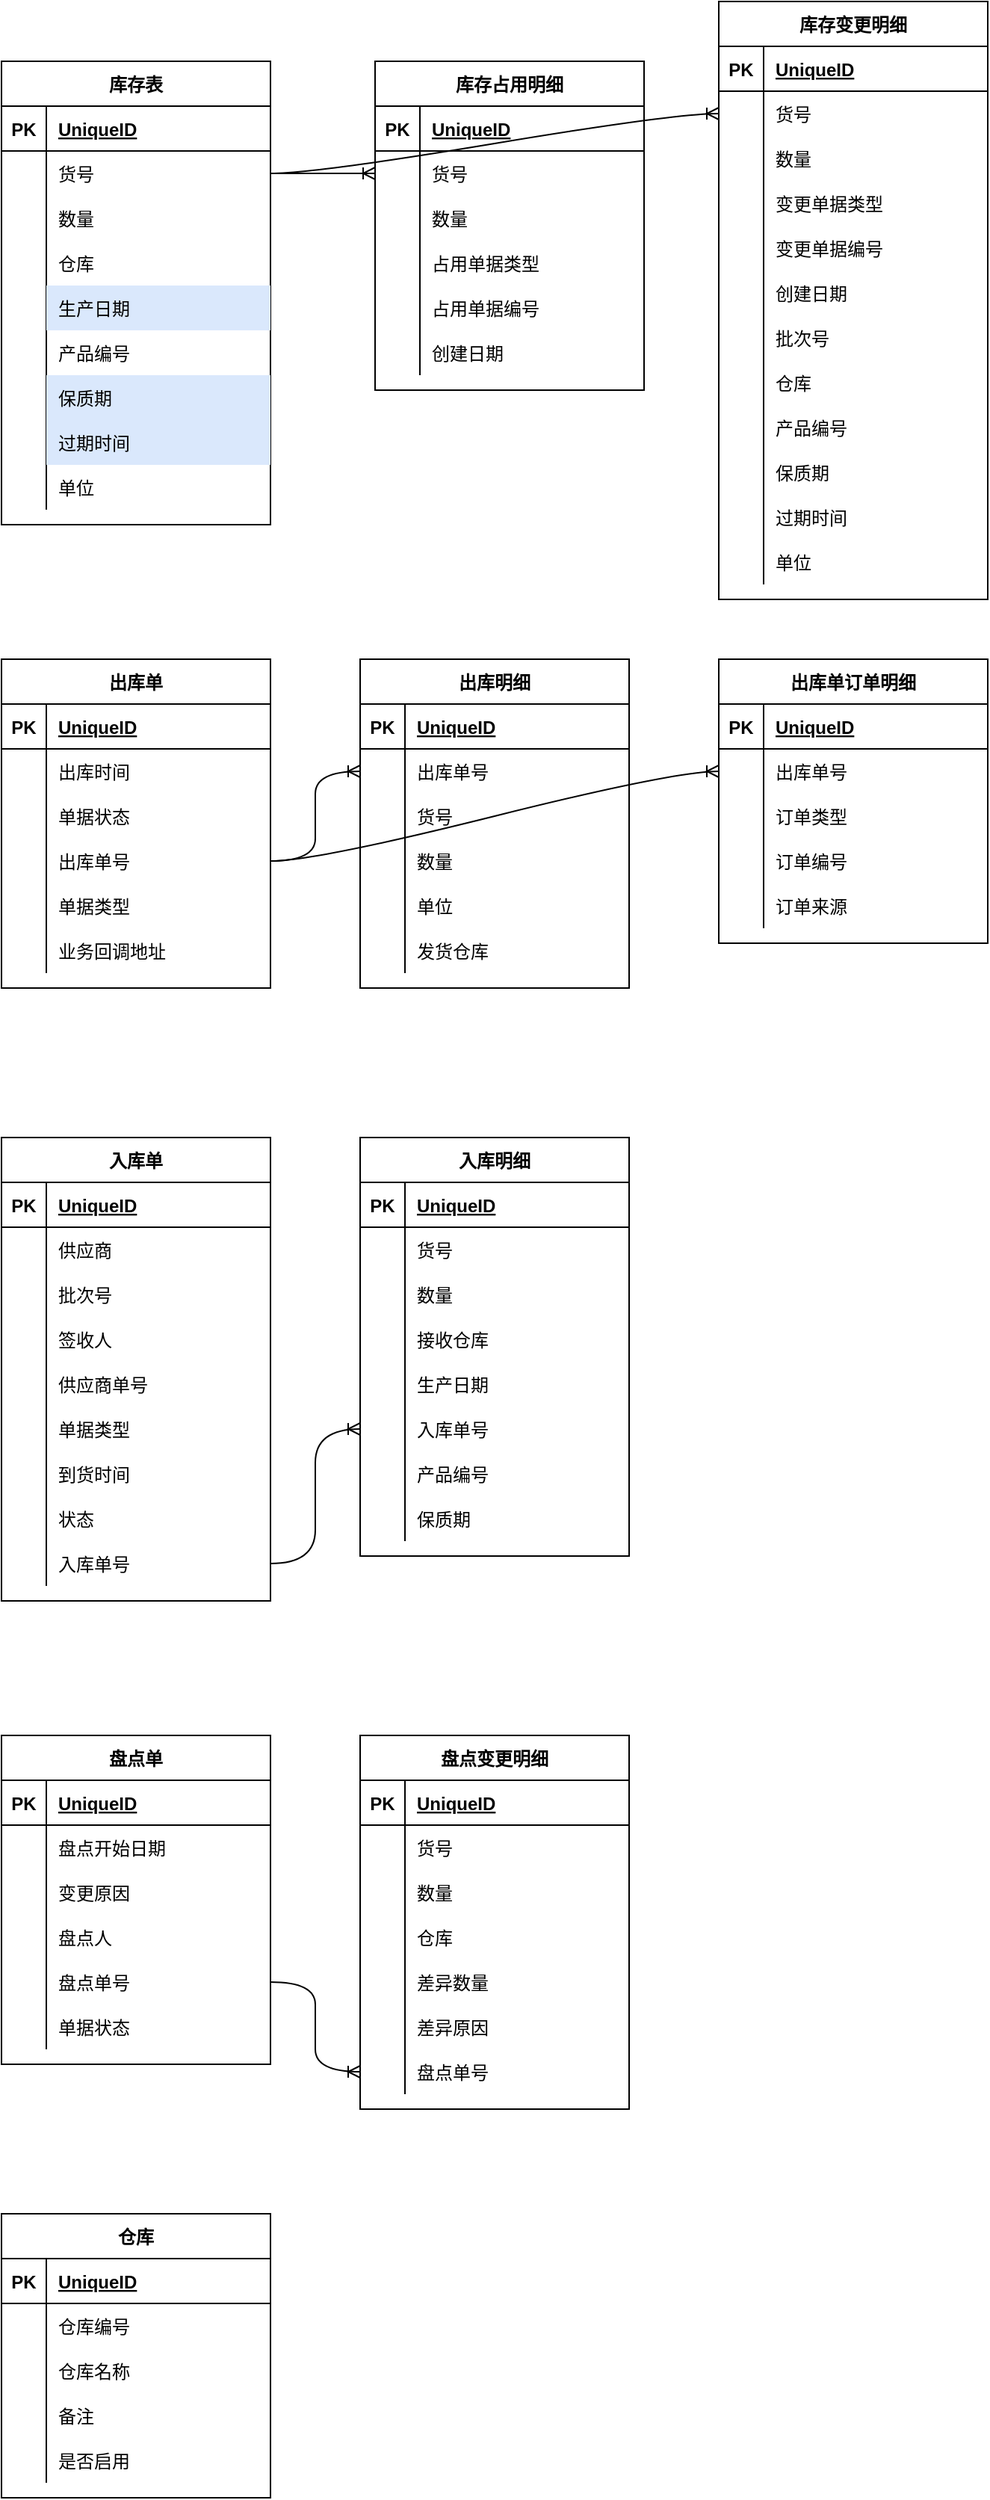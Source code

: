 <mxfile version="15.5.9" type="github">
  <diagram id="qyNCEOek-9GPvB1zikmt" name="第 1 页">
    <mxGraphModel dx="1329" dy="802" grid="1" gridSize="10" guides="1" tooltips="1" connect="1" arrows="1" fold="1" page="1" pageScale="1" pageWidth="827" pageHeight="1169" math="0" shadow="0">
      <root>
        <mxCell id="0" />
        <mxCell id="1" parent="0" />
        <mxCell id="JVm-dus1VLN5er1PYlhd-5" value="库存表" style="shape=table;startSize=30;container=1;collapsible=1;childLayout=tableLayout;fixedRows=1;rowLines=0;fontStyle=1;align=center;resizeLast=1;rounded=0;" parent="1" vertex="1">
          <mxGeometry x="40" y="40" width="180" height="310" as="geometry" />
        </mxCell>
        <mxCell id="JVm-dus1VLN5er1PYlhd-6" value="" style="shape=partialRectangle;collapsible=0;dropTarget=0;pointerEvents=0;fillColor=none;top=0;left=0;bottom=1;right=0;points=[[0,0.5],[1,0.5]];portConstraint=eastwest;" parent="JVm-dus1VLN5er1PYlhd-5" vertex="1">
          <mxGeometry y="30" width="180" height="30" as="geometry" />
        </mxCell>
        <mxCell id="JVm-dus1VLN5er1PYlhd-7" value="PK" style="shape=partialRectangle;connectable=0;fillColor=none;top=0;left=0;bottom=0;right=0;fontStyle=1;overflow=hidden;" parent="JVm-dus1VLN5er1PYlhd-6" vertex="1">
          <mxGeometry width="30" height="30" as="geometry">
            <mxRectangle width="30" height="30" as="alternateBounds" />
          </mxGeometry>
        </mxCell>
        <mxCell id="JVm-dus1VLN5er1PYlhd-8" value="UniqueID" style="shape=partialRectangle;connectable=0;fillColor=none;top=0;left=0;bottom=0;right=0;align=left;spacingLeft=6;fontStyle=5;overflow=hidden;" parent="JVm-dus1VLN5er1PYlhd-6" vertex="1">
          <mxGeometry x="30" width="150" height="30" as="geometry">
            <mxRectangle width="150" height="30" as="alternateBounds" />
          </mxGeometry>
        </mxCell>
        <mxCell id="JVm-dus1VLN5er1PYlhd-9" value="" style="shape=partialRectangle;collapsible=0;dropTarget=0;pointerEvents=0;fillColor=none;top=0;left=0;bottom=0;right=0;points=[[0,0.5],[1,0.5]];portConstraint=eastwest;" parent="JVm-dus1VLN5er1PYlhd-5" vertex="1">
          <mxGeometry y="60" width="180" height="30" as="geometry" />
        </mxCell>
        <mxCell id="JVm-dus1VLN5er1PYlhd-10" value="" style="shape=partialRectangle;connectable=0;fillColor=none;top=0;left=0;bottom=0;right=0;editable=1;overflow=hidden;" parent="JVm-dus1VLN5er1PYlhd-9" vertex="1">
          <mxGeometry width="30" height="30" as="geometry">
            <mxRectangle width="30" height="30" as="alternateBounds" />
          </mxGeometry>
        </mxCell>
        <mxCell id="JVm-dus1VLN5er1PYlhd-11" value="货号" style="shape=partialRectangle;connectable=0;fillColor=none;top=0;left=0;bottom=0;right=0;align=left;spacingLeft=6;overflow=hidden;" parent="JVm-dus1VLN5er1PYlhd-9" vertex="1">
          <mxGeometry x="30" width="150" height="30" as="geometry">
            <mxRectangle width="150" height="30" as="alternateBounds" />
          </mxGeometry>
        </mxCell>
        <mxCell id="JVm-dus1VLN5er1PYlhd-12" value="" style="shape=partialRectangle;collapsible=0;dropTarget=0;pointerEvents=0;fillColor=none;top=0;left=0;bottom=0;right=0;points=[[0,0.5],[1,0.5]];portConstraint=eastwest;" parent="JVm-dus1VLN5er1PYlhd-5" vertex="1">
          <mxGeometry y="90" width="180" height="30" as="geometry" />
        </mxCell>
        <mxCell id="JVm-dus1VLN5er1PYlhd-13" value="" style="shape=partialRectangle;connectable=0;fillColor=none;top=0;left=0;bottom=0;right=0;editable=1;overflow=hidden;" parent="JVm-dus1VLN5er1PYlhd-12" vertex="1">
          <mxGeometry width="30" height="30" as="geometry">
            <mxRectangle width="30" height="30" as="alternateBounds" />
          </mxGeometry>
        </mxCell>
        <mxCell id="JVm-dus1VLN5er1PYlhd-14" value="数量" style="shape=partialRectangle;connectable=0;fillColor=none;top=0;left=0;bottom=0;right=0;align=left;spacingLeft=6;overflow=hidden;" parent="JVm-dus1VLN5er1PYlhd-12" vertex="1">
          <mxGeometry x="30" width="150" height="30" as="geometry">
            <mxRectangle width="150" height="30" as="alternateBounds" />
          </mxGeometry>
        </mxCell>
        <mxCell id="JVm-dus1VLN5er1PYlhd-15" value="" style="shape=partialRectangle;collapsible=0;dropTarget=0;pointerEvents=0;fillColor=none;top=0;left=0;bottom=0;right=0;points=[[0,0.5],[1,0.5]];portConstraint=eastwest;" parent="JVm-dus1VLN5er1PYlhd-5" vertex="1">
          <mxGeometry y="120" width="180" height="30" as="geometry" />
        </mxCell>
        <mxCell id="JVm-dus1VLN5er1PYlhd-16" value="" style="shape=partialRectangle;connectable=0;fillColor=none;top=0;left=0;bottom=0;right=0;editable=1;overflow=hidden;" parent="JVm-dus1VLN5er1PYlhd-15" vertex="1">
          <mxGeometry width="30" height="30" as="geometry">
            <mxRectangle width="30" height="30" as="alternateBounds" />
          </mxGeometry>
        </mxCell>
        <mxCell id="JVm-dus1VLN5er1PYlhd-17" value="仓库" style="shape=partialRectangle;connectable=0;fillColor=none;top=0;left=0;bottom=0;right=0;align=left;spacingLeft=6;overflow=hidden;" parent="JVm-dus1VLN5er1PYlhd-15" vertex="1">
          <mxGeometry x="30" width="150" height="30" as="geometry">
            <mxRectangle width="150" height="30" as="alternateBounds" />
          </mxGeometry>
        </mxCell>
        <mxCell id="JVm-dus1VLN5er1PYlhd-190" style="shape=partialRectangle;collapsible=0;dropTarget=0;pointerEvents=0;fillColor=none;top=0;left=0;bottom=0;right=0;points=[[0,0.5],[1,0.5]];portConstraint=eastwest;" parent="JVm-dus1VLN5er1PYlhd-5" vertex="1">
          <mxGeometry y="150" width="180" height="30" as="geometry" />
        </mxCell>
        <mxCell id="JVm-dus1VLN5er1PYlhd-191" style="shape=partialRectangle;connectable=0;fillColor=none;top=0;left=0;bottom=0;right=0;editable=1;overflow=hidden;" parent="JVm-dus1VLN5er1PYlhd-190" vertex="1">
          <mxGeometry width="30" height="30" as="geometry">
            <mxRectangle width="30" height="30" as="alternateBounds" />
          </mxGeometry>
        </mxCell>
        <mxCell id="JVm-dus1VLN5er1PYlhd-192" value="生产日期" style="shape=partialRectangle;connectable=0;fillColor=#dae8fc;top=0;left=0;bottom=0;right=0;align=left;spacingLeft=6;overflow=hidden;strokeColor=#6c8ebf;" parent="JVm-dus1VLN5er1PYlhd-190" vertex="1">
          <mxGeometry x="30" width="150" height="30" as="geometry">
            <mxRectangle width="150" height="30" as="alternateBounds" />
          </mxGeometry>
        </mxCell>
        <mxCell id="JVm-dus1VLN5er1PYlhd-193" style="shape=partialRectangle;collapsible=0;dropTarget=0;pointerEvents=0;fillColor=none;top=0;left=0;bottom=0;right=0;points=[[0,0.5],[1,0.5]];portConstraint=eastwest;" parent="JVm-dus1VLN5er1PYlhd-5" vertex="1">
          <mxGeometry y="180" width="180" height="30" as="geometry" />
        </mxCell>
        <mxCell id="JVm-dus1VLN5er1PYlhd-194" style="shape=partialRectangle;connectable=0;fillColor=none;top=0;left=0;bottom=0;right=0;editable=1;overflow=hidden;" parent="JVm-dus1VLN5er1PYlhd-193" vertex="1">
          <mxGeometry width="30" height="30" as="geometry">
            <mxRectangle width="30" height="30" as="alternateBounds" />
          </mxGeometry>
        </mxCell>
        <mxCell id="JVm-dus1VLN5er1PYlhd-195" value="产品编号" style="shape=partialRectangle;connectable=0;fillColor=none;top=0;left=0;bottom=0;right=0;align=left;spacingLeft=6;overflow=hidden;" parent="JVm-dus1VLN5er1PYlhd-193" vertex="1">
          <mxGeometry x="30" width="150" height="30" as="geometry">
            <mxRectangle width="150" height="30" as="alternateBounds" />
          </mxGeometry>
        </mxCell>
        <mxCell id="JVm-dus1VLN5er1PYlhd-196" style="shape=partialRectangle;collapsible=0;dropTarget=0;pointerEvents=0;fillColor=none;top=0;left=0;bottom=0;right=0;points=[[0,0.5],[1,0.5]];portConstraint=eastwest;" parent="JVm-dus1VLN5er1PYlhd-5" vertex="1">
          <mxGeometry y="210" width="180" height="30" as="geometry" />
        </mxCell>
        <mxCell id="JVm-dus1VLN5er1PYlhd-197" style="shape=partialRectangle;connectable=0;fillColor=none;top=0;left=0;bottom=0;right=0;editable=1;overflow=hidden;" parent="JVm-dus1VLN5er1PYlhd-196" vertex="1">
          <mxGeometry width="30" height="30" as="geometry">
            <mxRectangle width="30" height="30" as="alternateBounds" />
          </mxGeometry>
        </mxCell>
        <mxCell id="JVm-dus1VLN5er1PYlhd-198" value="保质期" style="shape=partialRectangle;connectable=0;fillColor=#dae8fc;top=0;left=0;bottom=0;right=0;align=left;spacingLeft=6;overflow=hidden;strokeColor=#6c8ebf;" parent="JVm-dus1VLN5er1PYlhd-196" vertex="1">
          <mxGeometry x="30" width="150" height="30" as="geometry">
            <mxRectangle width="150" height="30" as="alternateBounds" />
          </mxGeometry>
        </mxCell>
        <mxCell id="JVm-dus1VLN5er1PYlhd-199" style="shape=partialRectangle;collapsible=0;dropTarget=0;pointerEvents=0;fillColor=none;top=0;left=0;bottom=0;right=0;points=[[0,0.5],[1,0.5]];portConstraint=eastwest;" parent="JVm-dus1VLN5er1PYlhd-5" vertex="1">
          <mxGeometry y="240" width="180" height="30" as="geometry" />
        </mxCell>
        <mxCell id="JVm-dus1VLN5er1PYlhd-200" style="shape=partialRectangle;connectable=0;fillColor=none;top=0;left=0;bottom=0;right=0;editable=1;overflow=hidden;" parent="JVm-dus1VLN5er1PYlhd-199" vertex="1">
          <mxGeometry width="30" height="30" as="geometry">
            <mxRectangle width="30" height="30" as="alternateBounds" />
          </mxGeometry>
        </mxCell>
        <mxCell id="JVm-dus1VLN5er1PYlhd-201" value="过期时间" style="shape=partialRectangle;connectable=0;fillColor=#dae8fc;top=0;left=0;bottom=0;right=0;align=left;spacingLeft=6;overflow=hidden;strokeColor=#6c8ebf;" parent="JVm-dus1VLN5er1PYlhd-199" vertex="1">
          <mxGeometry x="30" width="150" height="30" as="geometry">
            <mxRectangle width="150" height="30" as="alternateBounds" />
          </mxGeometry>
        </mxCell>
        <mxCell id="JVm-dus1VLN5er1PYlhd-226" style="shape=partialRectangle;collapsible=0;dropTarget=0;pointerEvents=0;fillColor=none;top=0;left=0;bottom=0;right=0;points=[[0,0.5],[1,0.5]];portConstraint=eastwest;" parent="JVm-dus1VLN5er1PYlhd-5" vertex="1">
          <mxGeometry y="270" width="180" height="30" as="geometry" />
        </mxCell>
        <mxCell id="JVm-dus1VLN5er1PYlhd-227" style="shape=partialRectangle;connectable=0;fillColor=none;top=0;left=0;bottom=0;right=0;editable=1;overflow=hidden;" parent="JVm-dus1VLN5er1PYlhd-226" vertex="1">
          <mxGeometry width="30" height="30" as="geometry">
            <mxRectangle width="30" height="30" as="alternateBounds" />
          </mxGeometry>
        </mxCell>
        <mxCell id="JVm-dus1VLN5er1PYlhd-228" value="单位" style="shape=partialRectangle;connectable=0;fillColor=none;top=0;left=0;bottom=0;right=0;align=left;spacingLeft=6;overflow=hidden;" parent="JVm-dus1VLN5er1PYlhd-226" vertex="1">
          <mxGeometry x="30" width="150" height="30" as="geometry">
            <mxRectangle width="150" height="30" as="alternateBounds" />
          </mxGeometry>
        </mxCell>
        <mxCell id="JVm-dus1VLN5er1PYlhd-31" value="库存占用明细" style="shape=table;startSize=30;container=1;collapsible=1;childLayout=tableLayout;fixedRows=1;rowLines=0;fontStyle=1;align=center;resizeLast=1;" parent="1" vertex="1">
          <mxGeometry x="290" y="40" width="180" height="220" as="geometry" />
        </mxCell>
        <mxCell id="JVm-dus1VLN5er1PYlhd-32" value="" style="shape=partialRectangle;collapsible=0;dropTarget=0;pointerEvents=0;fillColor=none;top=0;left=0;bottom=1;right=0;points=[[0,0.5],[1,0.5]];portConstraint=eastwest;" parent="JVm-dus1VLN5er1PYlhd-31" vertex="1">
          <mxGeometry y="30" width="180" height="30" as="geometry" />
        </mxCell>
        <mxCell id="JVm-dus1VLN5er1PYlhd-33" value="PK" style="shape=partialRectangle;connectable=0;fillColor=none;top=0;left=0;bottom=0;right=0;fontStyle=1;overflow=hidden;" parent="JVm-dus1VLN5er1PYlhd-32" vertex="1">
          <mxGeometry width="30" height="30" as="geometry">
            <mxRectangle width="30" height="30" as="alternateBounds" />
          </mxGeometry>
        </mxCell>
        <mxCell id="JVm-dus1VLN5er1PYlhd-34" value="UniqueID" style="shape=partialRectangle;connectable=0;fillColor=none;top=0;left=0;bottom=0;right=0;align=left;spacingLeft=6;fontStyle=5;overflow=hidden;" parent="JVm-dus1VLN5er1PYlhd-32" vertex="1">
          <mxGeometry x="30" width="150" height="30" as="geometry">
            <mxRectangle width="150" height="30" as="alternateBounds" />
          </mxGeometry>
        </mxCell>
        <mxCell id="JVm-dus1VLN5er1PYlhd-35" value="" style="shape=partialRectangle;collapsible=0;dropTarget=0;pointerEvents=0;fillColor=none;top=0;left=0;bottom=0;right=0;points=[[0,0.5],[1,0.5]];portConstraint=eastwest;" parent="JVm-dus1VLN5er1PYlhd-31" vertex="1">
          <mxGeometry y="60" width="180" height="30" as="geometry" />
        </mxCell>
        <mxCell id="JVm-dus1VLN5er1PYlhd-36" value="" style="shape=partialRectangle;connectable=0;fillColor=none;top=0;left=0;bottom=0;right=0;editable=1;overflow=hidden;" parent="JVm-dus1VLN5er1PYlhd-35" vertex="1">
          <mxGeometry width="30" height="30" as="geometry">
            <mxRectangle width="30" height="30" as="alternateBounds" />
          </mxGeometry>
        </mxCell>
        <mxCell id="JVm-dus1VLN5er1PYlhd-37" value="货号" style="shape=partialRectangle;connectable=0;fillColor=none;top=0;left=0;bottom=0;right=0;align=left;spacingLeft=6;overflow=hidden;" parent="JVm-dus1VLN5er1PYlhd-35" vertex="1">
          <mxGeometry x="30" width="150" height="30" as="geometry">
            <mxRectangle width="150" height="30" as="alternateBounds" />
          </mxGeometry>
        </mxCell>
        <mxCell id="JVm-dus1VLN5er1PYlhd-38" value="" style="shape=partialRectangle;collapsible=0;dropTarget=0;pointerEvents=0;fillColor=none;top=0;left=0;bottom=0;right=0;points=[[0,0.5],[1,0.5]];portConstraint=eastwest;" parent="JVm-dus1VLN5er1PYlhd-31" vertex="1">
          <mxGeometry y="90" width="180" height="30" as="geometry" />
        </mxCell>
        <mxCell id="JVm-dus1VLN5er1PYlhd-39" value="" style="shape=partialRectangle;connectable=0;fillColor=none;top=0;left=0;bottom=0;right=0;editable=1;overflow=hidden;" parent="JVm-dus1VLN5er1PYlhd-38" vertex="1">
          <mxGeometry width="30" height="30" as="geometry">
            <mxRectangle width="30" height="30" as="alternateBounds" />
          </mxGeometry>
        </mxCell>
        <mxCell id="JVm-dus1VLN5er1PYlhd-40" value="数量" style="shape=partialRectangle;connectable=0;fillColor=none;top=0;left=0;bottom=0;right=0;align=left;spacingLeft=6;overflow=hidden;" parent="JVm-dus1VLN5er1PYlhd-38" vertex="1">
          <mxGeometry x="30" width="150" height="30" as="geometry">
            <mxRectangle width="150" height="30" as="alternateBounds" />
          </mxGeometry>
        </mxCell>
        <mxCell id="JVm-dus1VLN5er1PYlhd-41" value="" style="shape=partialRectangle;collapsible=0;dropTarget=0;pointerEvents=0;fillColor=none;top=0;left=0;bottom=0;right=0;points=[[0,0.5],[1,0.5]];portConstraint=eastwest;" parent="JVm-dus1VLN5er1PYlhd-31" vertex="1">
          <mxGeometry y="120" width="180" height="30" as="geometry" />
        </mxCell>
        <mxCell id="JVm-dus1VLN5er1PYlhd-42" value="" style="shape=partialRectangle;connectable=0;fillColor=none;top=0;left=0;bottom=0;right=0;editable=1;overflow=hidden;" parent="JVm-dus1VLN5er1PYlhd-41" vertex="1">
          <mxGeometry width="30" height="30" as="geometry">
            <mxRectangle width="30" height="30" as="alternateBounds" />
          </mxGeometry>
        </mxCell>
        <mxCell id="JVm-dus1VLN5er1PYlhd-43" value="占用单据类型" style="shape=partialRectangle;connectable=0;fillColor=none;top=0;left=0;bottom=0;right=0;align=left;spacingLeft=6;overflow=hidden;" parent="JVm-dus1VLN5er1PYlhd-41" vertex="1">
          <mxGeometry x="30" width="150" height="30" as="geometry">
            <mxRectangle width="150" height="30" as="alternateBounds" />
          </mxGeometry>
        </mxCell>
        <mxCell id="JVm-dus1VLN5er1PYlhd-214" style="shape=partialRectangle;collapsible=0;dropTarget=0;pointerEvents=0;fillColor=none;top=0;left=0;bottom=0;right=0;points=[[0,0.5],[1,0.5]];portConstraint=eastwest;" parent="JVm-dus1VLN5er1PYlhd-31" vertex="1">
          <mxGeometry y="150" width="180" height="30" as="geometry" />
        </mxCell>
        <mxCell id="JVm-dus1VLN5er1PYlhd-215" style="shape=partialRectangle;connectable=0;fillColor=none;top=0;left=0;bottom=0;right=0;editable=1;overflow=hidden;" parent="JVm-dus1VLN5er1PYlhd-214" vertex="1">
          <mxGeometry width="30" height="30" as="geometry">
            <mxRectangle width="30" height="30" as="alternateBounds" />
          </mxGeometry>
        </mxCell>
        <mxCell id="JVm-dus1VLN5er1PYlhd-216" value="占用单据编号" style="shape=partialRectangle;connectable=0;fillColor=none;top=0;left=0;bottom=0;right=0;align=left;spacingLeft=6;overflow=hidden;" parent="JVm-dus1VLN5er1PYlhd-214" vertex="1">
          <mxGeometry x="30" width="150" height="30" as="geometry">
            <mxRectangle width="150" height="30" as="alternateBounds" />
          </mxGeometry>
        </mxCell>
        <mxCell id="JVm-dus1VLN5er1PYlhd-217" style="shape=partialRectangle;collapsible=0;dropTarget=0;pointerEvents=0;fillColor=none;top=0;left=0;bottom=0;right=0;points=[[0,0.5],[1,0.5]];portConstraint=eastwest;" parent="JVm-dus1VLN5er1PYlhd-31" vertex="1">
          <mxGeometry y="180" width="180" height="30" as="geometry" />
        </mxCell>
        <mxCell id="JVm-dus1VLN5er1PYlhd-218" style="shape=partialRectangle;connectable=0;fillColor=none;top=0;left=0;bottom=0;right=0;editable=1;overflow=hidden;" parent="JVm-dus1VLN5er1PYlhd-217" vertex="1">
          <mxGeometry width="30" height="30" as="geometry">
            <mxRectangle width="30" height="30" as="alternateBounds" />
          </mxGeometry>
        </mxCell>
        <mxCell id="JVm-dus1VLN5er1PYlhd-219" value="创建日期" style="shape=partialRectangle;connectable=0;fillColor=none;top=0;left=0;bottom=0;right=0;align=left;spacingLeft=6;overflow=hidden;" parent="JVm-dus1VLN5er1PYlhd-217" vertex="1">
          <mxGeometry x="30" width="150" height="30" as="geometry">
            <mxRectangle width="150" height="30" as="alternateBounds" />
          </mxGeometry>
        </mxCell>
        <mxCell id="JVm-dus1VLN5er1PYlhd-44" value="库存变更明细" style="shape=table;startSize=30;container=1;collapsible=1;childLayout=tableLayout;fixedRows=1;rowLines=0;fontStyle=1;align=center;resizeLast=1;" parent="1" vertex="1">
          <mxGeometry x="520" width="180" height="400" as="geometry" />
        </mxCell>
        <mxCell id="JVm-dus1VLN5er1PYlhd-45" value="" style="shape=partialRectangle;collapsible=0;dropTarget=0;pointerEvents=0;fillColor=none;top=0;left=0;bottom=1;right=0;points=[[0,0.5],[1,0.5]];portConstraint=eastwest;" parent="JVm-dus1VLN5er1PYlhd-44" vertex="1">
          <mxGeometry y="30" width="180" height="30" as="geometry" />
        </mxCell>
        <mxCell id="JVm-dus1VLN5er1PYlhd-46" value="PK" style="shape=partialRectangle;connectable=0;fillColor=none;top=0;left=0;bottom=0;right=0;fontStyle=1;overflow=hidden;" parent="JVm-dus1VLN5er1PYlhd-45" vertex="1">
          <mxGeometry width="30" height="30" as="geometry">
            <mxRectangle width="30" height="30" as="alternateBounds" />
          </mxGeometry>
        </mxCell>
        <mxCell id="JVm-dus1VLN5er1PYlhd-47" value="UniqueID" style="shape=partialRectangle;connectable=0;fillColor=none;top=0;left=0;bottom=0;right=0;align=left;spacingLeft=6;fontStyle=5;overflow=hidden;" parent="JVm-dus1VLN5er1PYlhd-45" vertex="1">
          <mxGeometry x="30" width="150" height="30" as="geometry">
            <mxRectangle width="150" height="30" as="alternateBounds" />
          </mxGeometry>
        </mxCell>
        <mxCell id="JVm-dus1VLN5er1PYlhd-48" value="" style="shape=partialRectangle;collapsible=0;dropTarget=0;pointerEvents=0;fillColor=none;top=0;left=0;bottom=0;right=0;points=[[0,0.5],[1,0.5]];portConstraint=eastwest;" parent="JVm-dus1VLN5er1PYlhd-44" vertex="1">
          <mxGeometry y="60" width="180" height="30" as="geometry" />
        </mxCell>
        <mxCell id="JVm-dus1VLN5er1PYlhd-49" value="" style="shape=partialRectangle;connectable=0;fillColor=none;top=0;left=0;bottom=0;right=0;editable=1;overflow=hidden;" parent="JVm-dus1VLN5er1PYlhd-48" vertex="1">
          <mxGeometry width="30" height="30" as="geometry">
            <mxRectangle width="30" height="30" as="alternateBounds" />
          </mxGeometry>
        </mxCell>
        <mxCell id="JVm-dus1VLN5er1PYlhd-50" value="货号" style="shape=partialRectangle;connectable=0;fillColor=none;top=0;left=0;bottom=0;right=0;align=left;spacingLeft=6;overflow=hidden;" parent="JVm-dus1VLN5er1PYlhd-48" vertex="1">
          <mxGeometry x="30" width="150" height="30" as="geometry">
            <mxRectangle width="150" height="30" as="alternateBounds" />
          </mxGeometry>
        </mxCell>
        <mxCell id="JVm-dus1VLN5er1PYlhd-51" value="" style="shape=partialRectangle;collapsible=0;dropTarget=0;pointerEvents=0;fillColor=none;top=0;left=0;bottom=0;right=0;points=[[0,0.5],[1,0.5]];portConstraint=eastwest;" parent="JVm-dus1VLN5er1PYlhd-44" vertex="1">
          <mxGeometry y="90" width="180" height="30" as="geometry" />
        </mxCell>
        <mxCell id="JVm-dus1VLN5er1PYlhd-52" value="" style="shape=partialRectangle;connectable=0;fillColor=none;top=0;left=0;bottom=0;right=0;editable=1;overflow=hidden;" parent="JVm-dus1VLN5er1PYlhd-51" vertex="1">
          <mxGeometry width="30" height="30" as="geometry">
            <mxRectangle width="30" height="30" as="alternateBounds" />
          </mxGeometry>
        </mxCell>
        <mxCell id="JVm-dus1VLN5er1PYlhd-53" value="数量" style="shape=partialRectangle;connectable=0;fillColor=none;top=0;left=0;bottom=0;right=0;align=left;spacingLeft=6;overflow=hidden;" parent="JVm-dus1VLN5er1PYlhd-51" vertex="1">
          <mxGeometry x="30" width="150" height="30" as="geometry">
            <mxRectangle width="150" height="30" as="alternateBounds" />
          </mxGeometry>
        </mxCell>
        <mxCell id="JVm-dus1VLN5er1PYlhd-54" value="" style="shape=partialRectangle;collapsible=0;dropTarget=0;pointerEvents=0;fillColor=none;top=0;left=0;bottom=0;right=0;points=[[0,0.5],[1,0.5]];portConstraint=eastwest;" parent="JVm-dus1VLN5er1PYlhd-44" vertex="1">
          <mxGeometry y="120" width="180" height="30" as="geometry" />
        </mxCell>
        <mxCell id="JVm-dus1VLN5er1PYlhd-55" value="" style="shape=partialRectangle;connectable=0;fillColor=none;top=0;left=0;bottom=0;right=0;editable=1;overflow=hidden;" parent="JVm-dus1VLN5er1PYlhd-54" vertex="1">
          <mxGeometry width="30" height="30" as="geometry">
            <mxRectangle width="30" height="30" as="alternateBounds" />
          </mxGeometry>
        </mxCell>
        <mxCell id="JVm-dus1VLN5er1PYlhd-56" value="变更单据类型" style="shape=partialRectangle;connectable=0;fillColor=none;top=0;left=0;bottom=0;right=0;align=left;spacingLeft=6;overflow=hidden;" parent="JVm-dus1VLN5er1PYlhd-54" vertex="1">
          <mxGeometry x="30" width="150" height="30" as="geometry">
            <mxRectangle width="150" height="30" as="alternateBounds" />
          </mxGeometry>
        </mxCell>
        <mxCell id="JVm-dus1VLN5er1PYlhd-220" style="shape=partialRectangle;collapsible=0;dropTarget=0;pointerEvents=0;fillColor=none;top=0;left=0;bottom=0;right=0;points=[[0,0.5],[1,0.5]];portConstraint=eastwest;" parent="JVm-dus1VLN5er1PYlhd-44" vertex="1">
          <mxGeometry y="150" width="180" height="30" as="geometry" />
        </mxCell>
        <mxCell id="JVm-dus1VLN5er1PYlhd-221" style="shape=partialRectangle;connectable=0;fillColor=none;top=0;left=0;bottom=0;right=0;editable=1;overflow=hidden;" parent="JVm-dus1VLN5er1PYlhd-220" vertex="1">
          <mxGeometry width="30" height="30" as="geometry">
            <mxRectangle width="30" height="30" as="alternateBounds" />
          </mxGeometry>
        </mxCell>
        <mxCell id="JVm-dus1VLN5er1PYlhd-222" value="变更单据编号" style="shape=partialRectangle;connectable=0;fillColor=none;top=0;left=0;bottom=0;right=0;align=left;spacingLeft=6;overflow=hidden;" parent="JVm-dus1VLN5er1PYlhd-220" vertex="1">
          <mxGeometry x="30" width="150" height="30" as="geometry">
            <mxRectangle width="150" height="30" as="alternateBounds" />
          </mxGeometry>
        </mxCell>
        <mxCell id="JVm-dus1VLN5er1PYlhd-223" style="shape=partialRectangle;collapsible=0;dropTarget=0;pointerEvents=0;fillColor=none;top=0;left=0;bottom=0;right=0;points=[[0,0.5],[1,0.5]];portConstraint=eastwest;" parent="JVm-dus1VLN5er1PYlhd-44" vertex="1">
          <mxGeometry y="180" width="180" height="30" as="geometry" />
        </mxCell>
        <mxCell id="JVm-dus1VLN5er1PYlhd-224" style="shape=partialRectangle;connectable=0;fillColor=none;top=0;left=0;bottom=0;right=0;editable=1;overflow=hidden;" parent="JVm-dus1VLN5er1PYlhd-223" vertex="1">
          <mxGeometry width="30" height="30" as="geometry">
            <mxRectangle width="30" height="30" as="alternateBounds" />
          </mxGeometry>
        </mxCell>
        <mxCell id="JVm-dus1VLN5er1PYlhd-225" value="创建日期" style="shape=partialRectangle;connectable=0;fillColor=none;top=0;left=0;bottom=0;right=0;align=left;spacingLeft=6;overflow=hidden;" parent="JVm-dus1VLN5er1PYlhd-223" vertex="1">
          <mxGeometry x="30" width="150" height="30" as="geometry">
            <mxRectangle width="150" height="30" as="alternateBounds" />
          </mxGeometry>
        </mxCell>
        <mxCell id="JVm-dus1VLN5er1PYlhd-229" style="shape=partialRectangle;collapsible=0;dropTarget=0;pointerEvents=0;fillColor=none;top=0;left=0;bottom=0;right=0;points=[[0,0.5],[1,0.5]];portConstraint=eastwest;" parent="JVm-dus1VLN5er1PYlhd-44" vertex="1">
          <mxGeometry y="210" width="180" height="30" as="geometry" />
        </mxCell>
        <mxCell id="JVm-dus1VLN5er1PYlhd-230" style="shape=partialRectangle;connectable=0;fillColor=none;top=0;left=0;bottom=0;right=0;editable=1;overflow=hidden;" parent="JVm-dus1VLN5er1PYlhd-229" vertex="1">
          <mxGeometry width="30" height="30" as="geometry">
            <mxRectangle width="30" height="30" as="alternateBounds" />
          </mxGeometry>
        </mxCell>
        <mxCell id="JVm-dus1VLN5er1PYlhd-231" value="批次号" style="shape=partialRectangle;connectable=0;fillColor=none;top=0;left=0;bottom=0;right=0;align=left;spacingLeft=6;overflow=hidden;" parent="JVm-dus1VLN5er1PYlhd-229" vertex="1">
          <mxGeometry x="30" width="150" height="30" as="geometry">
            <mxRectangle width="150" height="30" as="alternateBounds" />
          </mxGeometry>
        </mxCell>
        <mxCell id="HePMVwJfCSXgWBLuTBTa-10" style="shape=partialRectangle;collapsible=0;dropTarget=0;pointerEvents=0;fillColor=none;top=0;left=0;bottom=0;right=0;points=[[0,0.5],[1,0.5]];portConstraint=eastwest;" vertex="1" parent="JVm-dus1VLN5er1PYlhd-44">
          <mxGeometry y="240" width="180" height="30" as="geometry" />
        </mxCell>
        <mxCell id="HePMVwJfCSXgWBLuTBTa-11" style="shape=partialRectangle;connectable=0;fillColor=none;top=0;left=0;bottom=0;right=0;editable=1;overflow=hidden;" vertex="1" parent="HePMVwJfCSXgWBLuTBTa-10">
          <mxGeometry width="30" height="30" as="geometry">
            <mxRectangle width="30" height="30" as="alternateBounds" />
          </mxGeometry>
        </mxCell>
        <mxCell id="HePMVwJfCSXgWBLuTBTa-12" value="仓库" style="shape=partialRectangle;connectable=0;fillColor=none;top=0;left=0;bottom=0;right=0;align=left;spacingLeft=6;overflow=hidden;" vertex="1" parent="HePMVwJfCSXgWBLuTBTa-10">
          <mxGeometry x="30" width="150" height="30" as="geometry">
            <mxRectangle width="150" height="30" as="alternateBounds" />
          </mxGeometry>
        </mxCell>
        <mxCell id="HePMVwJfCSXgWBLuTBTa-7" style="shape=partialRectangle;collapsible=0;dropTarget=0;pointerEvents=0;fillColor=none;top=0;left=0;bottom=0;right=0;points=[[0,0.5],[1,0.5]];portConstraint=eastwest;" vertex="1" parent="JVm-dus1VLN5er1PYlhd-44">
          <mxGeometry y="270" width="180" height="30" as="geometry" />
        </mxCell>
        <mxCell id="HePMVwJfCSXgWBLuTBTa-8" style="shape=partialRectangle;connectable=0;fillColor=none;top=0;left=0;bottom=0;right=0;editable=1;overflow=hidden;" vertex="1" parent="HePMVwJfCSXgWBLuTBTa-7">
          <mxGeometry width="30" height="30" as="geometry">
            <mxRectangle width="30" height="30" as="alternateBounds" />
          </mxGeometry>
        </mxCell>
        <mxCell id="HePMVwJfCSXgWBLuTBTa-9" value="产品编号" style="shape=partialRectangle;connectable=0;fillColor=none;top=0;left=0;bottom=0;right=0;align=left;spacingLeft=6;overflow=hidden;" vertex="1" parent="HePMVwJfCSXgWBLuTBTa-7">
          <mxGeometry x="30" width="150" height="30" as="geometry">
            <mxRectangle width="150" height="30" as="alternateBounds" />
          </mxGeometry>
        </mxCell>
        <mxCell id="HePMVwJfCSXgWBLuTBTa-4" style="shape=partialRectangle;collapsible=0;dropTarget=0;pointerEvents=0;fillColor=none;top=0;left=0;bottom=0;right=0;points=[[0,0.5],[1,0.5]];portConstraint=eastwest;" vertex="1" parent="JVm-dus1VLN5er1PYlhd-44">
          <mxGeometry y="300" width="180" height="30" as="geometry" />
        </mxCell>
        <mxCell id="HePMVwJfCSXgWBLuTBTa-5" style="shape=partialRectangle;connectable=0;fillColor=none;top=0;left=0;bottom=0;right=0;editable=1;overflow=hidden;" vertex="1" parent="HePMVwJfCSXgWBLuTBTa-4">
          <mxGeometry width="30" height="30" as="geometry">
            <mxRectangle width="30" height="30" as="alternateBounds" />
          </mxGeometry>
        </mxCell>
        <mxCell id="HePMVwJfCSXgWBLuTBTa-6" value="保质期" style="shape=partialRectangle;connectable=0;fillColor=none;top=0;left=0;bottom=0;right=0;align=left;spacingLeft=6;overflow=hidden;" vertex="1" parent="HePMVwJfCSXgWBLuTBTa-4">
          <mxGeometry x="30" width="150" height="30" as="geometry">
            <mxRectangle width="150" height="30" as="alternateBounds" />
          </mxGeometry>
        </mxCell>
        <mxCell id="HePMVwJfCSXgWBLuTBTa-1" style="shape=partialRectangle;collapsible=0;dropTarget=0;pointerEvents=0;fillColor=none;top=0;left=0;bottom=0;right=0;points=[[0,0.5],[1,0.5]];portConstraint=eastwest;" vertex="1" parent="JVm-dus1VLN5er1PYlhd-44">
          <mxGeometry y="330" width="180" height="30" as="geometry" />
        </mxCell>
        <mxCell id="HePMVwJfCSXgWBLuTBTa-2" style="shape=partialRectangle;connectable=0;fillColor=none;top=0;left=0;bottom=0;right=0;editable=1;overflow=hidden;" vertex="1" parent="HePMVwJfCSXgWBLuTBTa-1">
          <mxGeometry width="30" height="30" as="geometry">
            <mxRectangle width="30" height="30" as="alternateBounds" />
          </mxGeometry>
        </mxCell>
        <mxCell id="HePMVwJfCSXgWBLuTBTa-3" value="过期时间" style="shape=partialRectangle;connectable=0;fillColor=none;top=0;left=0;bottom=0;right=0;align=left;spacingLeft=6;overflow=hidden;" vertex="1" parent="HePMVwJfCSXgWBLuTBTa-1">
          <mxGeometry x="30" width="150" height="30" as="geometry">
            <mxRectangle width="150" height="30" as="alternateBounds" />
          </mxGeometry>
        </mxCell>
        <mxCell id="HePMVwJfCSXgWBLuTBTa-13" style="shape=partialRectangle;collapsible=0;dropTarget=0;pointerEvents=0;fillColor=none;top=0;left=0;bottom=0;right=0;points=[[0,0.5],[1,0.5]];portConstraint=eastwest;" vertex="1" parent="JVm-dus1VLN5er1PYlhd-44">
          <mxGeometry y="360" width="180" height="30" as="geometry" />
        </mxCell>
        <mxCell id="HePMVwJfCSXgWBLuTBTa-14" style="shape=partialRectangle;connectable=0;fillColor=none;top=0;left=0;bottom=0;right=0;editable=1;overflow=hidden;" vertex="1" parent="HePMVwJfCSXgWBLuTBTa-13">
          <mxGeometry width="30" height="30" as="geometry">
            <mxRectangle width="30" height="30" as="alternateBounds" />
          </mxGeometry>
        </mxCell>
        <mxCell id="HePMVwJfCSXgWBLuTBTa-15" value="单位" style="shape=partialRectangle;connectable=0;fillColor=none;top=0;left=0;bottom=0;right=0;align=left;spacingLeft=6;overflow=hidden;" vertex="1" parent="HePMVwJfCSXgWBLuTBTa-13">
          <mxGeometry x="30" width="150" height="30" as="geometry">
            <mxRectangle width="150" height="30" as="alternateBounds" />
          </mxGeometry>
        </mxCell>
        <mxCell id="JVm-dus1VLN5er1PYlhd-70" value="入库单" style="shape=table;startSize=30;container=1;collapsible=1;childLayout=tableLayout;fixedRows=1;rowLines=0;fontStyle=1;align=center;resizeLast=1;" parent="1" vertex="1">
          <mxGeometry x="40" y="760" width="180" height="310" as="geometry" />
        </mxCell>
        <mxCell id="JVm-dus1VLN5er1PYlhd-71" value="" style="shape=partialRectangle;collapsible=0;dropTarget=0;pointerEvents=0;fillColor=none;top=0;left=0;bottom=1;right=0;points=[[0,0.5],[1,0.5]];portConstraint=eastwest;" parent="JVm-dus1VLN5er1PYlhd-70" vertex="1">
          <mxGeometry y="30" width="180" height="30" as="geometry" />
        </mxCell>
        <mxCell id="JVm-dus1VLN5er1PYlhd-72" value="PK" style="shape=partialRectangle;connectable=0;fillColor=none;top=0;left=0;bottom=0;right=0;fontStyle=1;overflow=hidden;" parent="JVm-dus1VLN5er1PYlhd-71" vertex="1">
          <mxGeometry width="30" height="30" as="geometry">
            <mxRectangle width="30" height="30" as="alternateBounds" />
          </mxGeometry>
        </mxCell>
        <mxCell id="JVm-dus1VLN5er1PYlhd-73" value="UniqueID" style="shape=partialRectangle;connectable=0;fillColor=none;top=0;left=0;bottom=0;right=0;align=left;spacingLeft=6;fontStyle=5;overflow=hidden;" parent="JVm-dus1VLN5er1PYlhd-71" vertex="1">
          <mxGeometry x="30" width="150" height="30" as="geometry">
            <mxRectangle width="150" height="30" as="alternateBounds" />
          </mxGeometry>
        </mxCell>
        <mxCell id="JVm-dus1VLN5er1PYlhd-74" value="" style="shape=partialRectangle;collapsible=0;dropTarget=0;pointerEvents=0;fillColor=none;top=0;left=0;bottom=0;right=0;points=[[0,0.5],[1,0.5]];portConstraint=eastwest;" parent="JVm-dus1VLN5er1PYlhd-70" vertex="1">
          <mxGeometry y="60" width="180" height="30" as="geometry" />
        </mxCell>
        <mxCell id="JVm-dus1VLN5er1PYlhd-75" value="" style="shape=partialRectangle;connectable=0;fillColor=none;top=0;left=0;bottom=0;right=0;editable=1;overflow=hidden;" parent="JVm-dus1VLN5er1PYlhd-74" vertex="1">
          <mxGeometry width="30" height="30" as="geometry">
            <mxRectangle width="30" height="30" as="alternateBounds" />
          </mxGeometry>
        </mxCell>
        <mxCell id="JVm-dus1VLN5er1PYlhd-76" value="供应商" style="shape=partialRectangle;connectable=0;fillColor=none;top=0;left=0;bottom=0;right=0;align=left;spacingLeft=6;overflow=hidden;" parent="JVm-dus1VLN5er1PYlhd-74" vertex="1">
          <mxGeometry x="30" width="150" height="30" as="geometry">
            <mxRectangle width="150" height="30" as="alternateBounds" />
          </mxGeometry>
        </mxCell>
        <mxCell id="JVm-dus1VLN5er1PYlhd-77" value="" style="shape=partialRectangle;collapsible=0;dropTarget=0;pointerEvents=0;fillColor=none;top=0;left=0;bottom=0;right=0;points=[[0,0.5],[1,0.5]];portConstraint=eastwest;" parent="JVm-dus1VLN5er1PYlhd-70" vertex="1">
          <mxGeometry y="90" width="180" height="30" as="geometry" />
        </mxCell>
        <mxCell id="JVm-dus1VLN5er1PYlhd-78" value="" style="shape=partialRectangle;connectable=0;fillColor=none;top=0;left=0;bottom=0;right=0;editable=1;overflow=hidden;" parent="JVm-dus1VLN5er1PYlhd-77" vertex="1">
          <mxGeometry width="30" height="30" as="geometry">
            <mxRectangle width="30" height="30" as="alternateBounds" />
          </mxGeometry>
        </mxCell>
        <mxCell id="JVm-dus1VLN5er1PYlhd-79" value="批次号" style="shape=partialRectangle;connectable=0;fillColor=none;top=0;left=0;bottom=0;right=0;align=left;spacingLeft=6;overflow=hidden;" parent="JVm-dus1VLN5er1PYlhd-77" vertex="1">
          <mxGeometry x="30" width="150" height="30" as="geometry">
            <mxRectangle width="150" height="30" as="alternateBounds" />
          </mxGeometry>
        </mxCell>
        <mxCell id="JVm-dus1VLN5er1PYlhd-80" value="" style="shape=partialRectangle;collapsible=0;dropTarget=0;pointerEvents=0;fillColor=none;top=0;left=0;bottom=0;right=0;points=[[0,0.5],[1,0.5]];portConstraint=eastwest;" parent="JVm-dus1VLN5er1PYlhd-70" vertex="1">
          <mxGeometry y="120" width="180" height="30" as="geometry" />
        </mxCell>
        <mxCell id="JVm-dus1VLN5er1PYlhd-81" value="" style="shape=partialRectangle;connectable=0;fillColor=none;top=0;left=0;bottom=0;right=0;editable=1;overflow=hidden;" parent="JVm-dus1VLN5er1PYlhd-80" vertex="1">
          <mxGeometry width="30" height="30" as="geometry">
            <mxRectangle width="30" height="30" as="alternateBounds" />
          </mxGeometry>
        </mxCell>
        <mxCell id="JVm-dus1VLN5er1PYlhd-82" value="签收人" style="shape=partialRectangle;connectable=0;fillColor=none;top=0;left=0;bottom=0;right=0;align=left;spacingLeft=6;overflow=hidden;" parent="JVm-dus1VLN5er1PYlhd-80" vertex="1">
          <mxGeometry x="30" width="150" height="30" as="geometry">
            <mxRectangle width="150" height="30" as="alternateBounds" />
          </mxGeometry>
        </mxCell>
        <mxCell id="JVm-dus1VLN5er1PYlhd-293" style="shape=partialRectangle;collapsible=0;dropTarget=0;pointerEvents=0;fillColor=none;top=0;left=0;bottom=0;right=0;points=[[0,0.5],[1,0.5]];portConstraint=eastwest;" parent="JVm-dus1VLN5er1PYlhd-70" vertex="1">
          <mxGeometry y="150" width="180" height="30" as="geometry" />
        </mxCell>
        <mxCell id="JVm-dus1VLN5er1PYlhd-294" style="shape=partialRectangle;connectable=0;fillColor=none;top=0;left=0;bottom=0;right=0;editable=1;overflow=hidden;" parent="JVm-dus1VLN5er1PYlhd-293" vertex="1">
          <mxGeometry width="30" height="30" as="geometry">
            <mxRectangle width="30" height="30" as="alternateBounds" />
          </mxGeometry>
        </mxCell>
        <mxCell id="JVm-dus1VLN5er1PYlhd-295" value="供应商单号" style="shape=partialRectangle;connectable=0;fillColor=none;top=0;left=0;bottom=0;right=0;align=left;spacingLeft=6;overflow=hidden;" parent="JVm-dus1VLN5er1PYlhd-293" vertex="1">
          <mxGeometry x="30" width="150" height="30" as="geometry">
            <mxRectangle width="150" height="30" as="alternateBounds" />
          </mxGeometry>
        </mxCell>
        <mxCell id="JVm-dus1VLN5er1PYlhd-290" style="shape=partialRectangle;collapsible=0;dropTarget=0;pointerEvents=0;fillColor=none;top=0;left=0;bottom=0;right=0;points=[[0,0.5],[1,0.5]];portConstraint=eastwest;" parent="JVm-dus1VLN5er1PYlhd-70" vertex="1">
          <mxGeometry y="180" width="180" height="30" as="geometry" />
        </mxCell>
        <mxCell id="JVm-dus1VLN5er1PYlhd-291" style="shape=partialRectangle;connectable=0;fillColor=none;top=0;left=0;bottom=0;right=0;editable=1;overflow=hidden;" parent="JVm-dus1VLN5er1PYlhd-290" vertex="1">
          <mxGeometry width="30" height="30" as="geometry">
            <mxRectangle width="30" height="30" as="alternateBounds" />
          </mxGeometry>
        </mxCell>
        <mxCell id="JVm-dus1VLN5er1PYlhd-292" value="单据类型" style="shape=partialRectangle;connectable=0;fillColor=none;top=0;left=0;bottom=0;right=0;align=left;spacingLeft=6;overflow=hidden;" parent="JVm-dus1VLN5er1PYlhd-290" vertex="1">
          <mxGeometry x="30" width="150" height="30" as="geometry">
            <mxRectangle width="150" height="30" as="alternateBounds" />
          </mxGeometry>
        </mxCell>
        <mxCell id="JVm-dus1VLN5er1PYlhd-287" style="shape=partialRectangle;collapsible=0;dropTarget=0;pointerEvents=0;fillColor=none;top=0;left=0;bottom=0;right=0;points=[[0,0.5],[1,0.5]];portConstraint=eastwest;" parent="JVm-dus1VLN5er1PYlhd-70" vertex="1">
          <mxGeometry y="210" width="180" height="30" as="geometry" />
        </mxCell>
        <mxCell id="JVm-dus1VLN5er1PYlhd-288" style="shape=partialRectangle;connectable=0;fillColor=none;top=0;left=0;bottom=0;right=0;editable=1;overflow=hidden;" parent="JVm-dus1VLN5er1PYlhd-287" vertex="1">
          <mxGeometry width="30" height="30" as="geometry">
            <mxRectangle width="30" height="30" as="alternateBounds" />
          </mxGeometry>
        </mxCell>
        <mxCell id="JVm-dus1VLN5er1PYlhd-289" value="到货时间" style="shape=partialRectangle;connectable=0;fillColor=none;top=0;left=0;bottom=0;right=0;align=left;spacingLeft=6;overflow=hidden;" parent="JVm-dus1VLN5er1PYlhd-287" vertex="1">
          <mxGeometry x="30" width="150" height="30" as="geometry">
            <mxRectangle width="150" height="30" as="alternateBounds" />
          </mxGeometry>
        </mxCell>
        <mxCell id="JVm-dus1VLN5er1PYlhd-284" style="shape=partialRectangle;collapsible=0;dropTarget=0;pointerEvents=0;fillColor=none;top=0;left=0;bottom=0;right=0;points=[[0,0.5],[1,0.5]];portConstraint=eastwest;" parent="JVm-dus1VLN5er1PYlhd-70" vertex="1">
          <mxGeometry y="240" width="180" height="30" as="geometry" />
        </mxCell>
        <mxCell id="JVm-dus1VLN5er1PYlhd-285" style="shape=partialRectangle;connectable=0;fillColor=none;top=0;left=0;bottom=0;right=0;editable=1;overflow=hidden;" parent="JVm-dus1VLN5er1PYlhd-284" vertex="1">
          <mxGeometry width="30" height="30" as="geometry">
            <mxRectangle width="30" height="30" as="alternateBounds" />
          </mxGeometry>
        </mxCell>
        <mxCell id="JVm-dus1VLN5er1PYlhd-286" value="状态" style="shape=partialRectangle;connectable=0;fillColor=none;top=0;left=0;bottom=0;right=0;align=left;spacingLeft=6;overflow=hidden;" parent="JVm-dus1VLN5er1PYlhd-284" vertex="1">
          <mxGeometry x="30" width="150" height="30" as="geometry">
            <mxRectangle width="150" height="30" as="alternateBounds" />
          </mxGeometry>
        </mxCell>
        <mxCell id="JVm-dus1VLN5er1PYlhd-296" style="shape=partialRectangle;collapsible=0;dropTarget=0;pointerEvents=0;fillColor=none;top=0;left=0;bottom=0;right=0;points=[[0,0.5],[1,0.5]];portConstraint=eastwest;" parent="JVm-dus1VLN5er1PYlhd-70" vertex="1">
          <mxGeometry y="270" width="180" height="30" as="geometry" />
        </mxCell>
        <mxCell id="JVm-dus1VLN5er1PYlhd-297" style="shape=partialRectangle;connectable=0;fillColor=none;top=0;left=0;bottom=0;right=0;editable=1;overflow=hidden;" parent="JVm-dus1VLN5er1PYlhd-296" vertex="1">
          <mxGeometry width="30" height="30" as="geometry">
            <mxRectangle width="30" height="30" as="alternateBounds" />
          </mxGeometry>
        </mxCell>
        <mxCell id="JVm-dus1VLN5er1PYlhd-298" value="入库单号" style="shape=partialRectangle;connectable=0;fillColor=none;top=0;left=0;bottom=0;right=0;align=left;spacingLeft=6;overflow=hidden;" parent="JVm-dus1VLN5er1PYlhd-296" vertex="1">
          <mxGeometry x="30" width="150" height="30" as="geometry">
            <mxRectangle width="150" height="30" as="alternateBounds" />
          </mxGeometry>
        </mxCell>
        <mxCell id="JVm-dus1VLN5er1PYlhd-83" value="入库明细" style="shape=table;startSize=30;container=1;collapsible=1;childLayout=tableLayout;fixedRows=1;rowLines=0;fontStyle=1;align=center;resizeLast=1;" parent="1" vertex="1">
          <mxGeometry x="280" y="760" width="180" height="280" as="geometry" />
        </mxCell>
        <mxCell id="JVm-dus1VLN5er1PYlhd-84" value="" style="shape=partialRectangle;collapsible=0;dropTarget=0;pointerEvents=0;fillColor=none;top=0;left=0;bottom=1;right=0;points=[[0,0.5],[1,0.5]];portConstraint=eastwest;" parent="JVm-dus1VLN5er1PYlhd-83" vertex="1">
          <mxGeometry y="30" width="180" height="30" as="geometry" />
        </mxCell>
        <mxCell id="JVm-dus1VLN5er1PYlhd-85" value="PK" style="shape=partialRectangle;connectable=0;fillColor=none;top=0;left=0;bottom=0;right=0;fontStyle=1;overflow=hidden;" parent="JVm-dus1VLN5er1PYlhd-84" vertex="1">
          <mxGeometry width="30" height="30" as="geometry">
            <mxRectangle width="30" height="30" as="alternateBounds" />
          </mxGeometry>
        </mxCell>
        <mxCell id="JVm-dus1VLN5er1PYlhd-86" value="UniqueID" style="shape=partialRectangle;connectable=0;fillColor=none;top=0;left=0;bottom=0;right=0;align=left;spacingLeft=6;fontStyle=5;overflow=hidden;" parent="JVm-dus1VLN5er1PYlhd-84" vertex="1">
          <mxGeometry x="30" width="150" height="30" as="geometry">
            <mxRectangle width="150" height="30" as="alternateBounds" />
          </mxGeometry>
        </mxCell>
        <mxCell id="JVm-dus1VLN5er1PYlhd-87" value="" style="shape=partialRectangle;collapsible=0;dropTarget=0;pointerEvents=0;fillColor=none;top=0;left=0;bottom=0;right=0;points=[[0,0.5],[1,0.5]];portConstraint=eastwest;" parent="JVm-dus1VLN5er1PYlhd-83" vertex="1">
          <mxGeometry y="60" width="180" height="30" as="geometry" />
        </mxCell>
        <mxCell id="JVm-dus1VLN5er1PYlhd-88" value="" style="shape=partialRectangle;connectable=0;fillColor=none;top=0;left=0;bottom=0;right=0;editable=1;overflow=hidden;" parent="JVm-dus1VLN5er1PYlhd-87" vertex="1">
          <mxGeometry width="30" height="30" as="geometry">
            <mxRectangle width="30" height="30" as="alternateBounds" />
          </mxGeometry>
        </mxCell>
        <mxCell id="JVm-dus1VLN5er1PYlhd-89" value="货号" style="shape=partialRectangle;connectable=0;fillColor=none;top=0;left=0;bottom=0;right=0;align=left;spacingLeft=6;overflow=hidden;" parent="JVm-dus1VLN5er1PYlhd-87" vertex="1">
          <mxGeometry x="30" width="150" height="30" as="geometry">
            <mxRectangle width="150" height="30" as="alternateBounds" />
          </mxGeometry>
        </mxCell>
        <mxCell id="JVm-dus1VLN5er1PYlhd-90" value="" style="shape=partialRectangle;collapsible=0;dropTarget=0;pointerEvents=0;fillColor=none;top=0;left=0;bottom=0;right=0;points=[[0,0.5],[1,0.5]];portConstraint=eastwest;" parent="JVm-dus1VLN5er1PYlhd-83" vertex="1">
          <mxGeometry y="90" width="180" height="30" as="geometry" />
        </mxCell>
        <mxCell id="JVm-dus1VLN5er1PYlhd-91" value="" style="shape=partialRectangle;connectable=0;fillColor=none;top=0;left=0;bottom=0;right=0;editable=1;overflow=hidden;" parent="JVm-dus1VLN5er1PYlhd-90" vertex="1">
          <mxGeometry width="30" height="30" as="geometry">
            <mxRectangle width="30" height="30" as="alternateBounds" />
          </mxGeometry>
        </mxCell>
        <mxCell id="JVm-dus1VLN5er1PYlhd-92" value="数量" style="shape=partialRectangle;connectable=0;fillColor=none;top=0;left=0;bottom=0;right=0;align=left;spacingLeft=6;overflow=hidden;" parent="JVm-dus1VLN5er1PYlhd-90" vertex="1">
          <mxGeometry x="30" width="150" height="30" as="geometry">
            <mxRectangle width="150" height="30" as="alternateBounds" />
          </mxGeometry>
        </mxCell>
        <mxCell id="JVm-dus1VLN5er1PYlhd-93" value="" style="shape=partialRectangle;collapsible=0;dropTarget=0;pointerEvents=0;fillColor=none;top=0;left=0;bottom=0;right=0;points=[[0,0.5],[1,0.5]];portConstraint=eastwest;" parent="JVm-dus1VLN5er1PYlhd-83" vertex="1">
          <mxGeometry y="120" width="180" height="30" as="geometry" />
        </mxCell>
        <mxCell id="JVm-dus1VLN5er1PYlhd-94" value="" style="shape=partialRectangle;connectable=0;fillColor=none;top=0;left=0;bottom=0;right=0;editable=1;overflow=hidden;" parent="JVm-dus1VLN5er1PYlhd-93" vertex="1">
          <mxGeometry width="30" height="30" as="geometry">
            <mxRectangle width="30" height="30" as="alternateBounds" />
          </mxGeometry>
        </mxCell>
        <mxCell id="JVm-dus1VLN5er1PYlhd-95" value="接收仓库" style="shape=partialRectangle;connectable=0;fillColor=none;top=0;left=0;bottom=0;right=0;align=left;spacingLeft=6;overflow=hidden;" parent="JVm-dus1VLN5er1PYlhd-93" vertex="1">
          <mxGeometry x="30" width="150" height="30" as="geometry">
            <mxRectangle width="150" height="30" as="alternateBounds" />
          </mxGeometry>
        </mxCell>
        <mxCell id="JVm-dus1VLN5er1PYlhd-299" style="shape=partialRectangle;collapsible=0;dropTarget=0;pointerEvents=0;fillColor=none;top=0;left=0;bottom=0;right=0;points=[[0,0.5],[1,0.5]];portConstraint=eastwest;" parent="JVm-dus1VLN5er1PYlhd-83" vertex="1">
          <mxGeometry y="150" width="180" height="30" as="geometry" />
        </mxCell>
        <mxCell id="JVm-dus1VLN5er1PYlhd-300" style="shape=partialRectangle;connectable=0;fillColor=none;top=0;left=0;bottom=0;right=0;editable=1;overflow=hidden;" parent="JVm-dus1VLN5er1PYlhd-299" vertex="1">
          <mxGeometry width="30" height="30" as="geometry">
            <mxRectangle width="30" height="30" as="alternateBounds" />
          </mxGeometry>
        </mxCell>
        <mxCell id="JVm-dus1VLN5er1PYlhd-301" value="生产日期" style="shape=partialRectangle;connectable=0;fillColor=none;top=0;left=0;bottom=0;right=0;align=left;spacingLeft=6;overflow=hidden;" parent="JVm-dus1VLN5er1PYlhd-299" vertex="1">
          <mxGeometry x="30" width="150" height="30" as="geometry">
            <mxRectangle width="150" height="30" as="alternateBounds" />
          </mxGeometry>
        </mxCell>
        <mxCell id="JVm-dus1VLN5er1PYlhd-325" style="shape=partialRectangle;collapsible=0;dropTarget=0;pointerEvents=0;fillColor=none;top=0;left=0;bottom=0;right=0;points=[[0,0.5],[1,0.5]];portConstraint=eastwest;" parent="JVm-dus1VLN5er1PYlhd-83" vertex="1">
          <mxGeometry y="180" width="180" height="30" as="geometry" />
        </mxCell>
        <mxCell id="JVm-dus1VLN5er1PYlhd-326" style="shape=partialRectangle;connectable=0;fillColor=none;top=0;left=0;bottom=0;right=0;editable=1;overflow=hidden;" parent="JVm-dus1VLN5er1PYlhd-325" vertex="1">
          <mxGeometry width="30" height="30" as="geometry">
            <mxRectangle width="30" height="30" as="alternateBounds" />
          </mxGeometry>
        </mxCell>
        <mxCell id="JVm-dus1VLN5er1PYlhd-327" value="入库单号" style="shape=partialRectangle;connectable=0;fillColor=none;top=0;left=0;bottom=0;right=0;align=left;spacingLeft=6;overflow=hidden;" parent="JVm-dus1VLN5er1PYlhd-325" vertex="1">
          <mxGeometry x="30" width="150" height="30" as="geometry">
            <mxRectangle width="150" height="30" as="alternateBounds" />
          </mxGeometry>
        </mxCell>
        <mxCell id="JVm-dus1VLN5er1PYlhd-302" style="shape=partialRectangle;collapsible=0;dropTarget=0;pointerEvents=0;fillColor=none;top=0;left=0;bottom=0;right=0;points=[[0,0.5],[1,0.5]];portConstraint=eastwest;" parent="JVm-dus1VLN5er1PYlhd-83" vertex="1">
          <mxGeometry y="210" width="180" height="30" as="geometry" />
        </mxCell>
        <mxCell id="JVm-dus1VLN5er1PYlhd-303" style="shape=partialRectangle;connectable=0;fillColor=none;top=0;left=0;bottom=0;right=0;editable=1;overflow=hidden;" parent="JVm-dus1VLN5er1PYlhd-302" vertex="1">
          <mxGeometry width="30" height="30" as="geometry">
            <mxRectangle width="30" height="30" as="alternateBounds" />
          </mxGeometry>
        </mxCell>
        <mxCell id="JVm-dus1VLN5er1PYlhd-304" value="产品编号" style="shape=partialRectangle;connectable=0;fillColor=none;top=0;left=0;bottom=0;right=0;align=left;spacingLeft=6;overflow=hidden;" parent="JVm-dus1VLN5er1PYlhd-302" vertex="1">
          <mxGeometry x="30" width="150" height="30" as="geometry">
            <mxRectangle width="150" height="30" as="alternateBounds" />
          </mxGeometry>
        </mxCell>
        <mxCell id="JVm-dus1VLN5er1PYlhd-305" style="shape=partialRectangle;collapsible=0;dropTarget=0;pointerEvents=0;fillColor=none;top=0;left=0;bottom=0;right=0;points=[[0,0.5],[1,0.5]];portConstraint=eastwest;" parent="JVm-dus1VLN5er1PYlhd-83" vertex="1">
          <mxGeometry y="240" width="180" height="30" as="geometry" />
        </mxCell>
        <mxCell id="JVm-dus1VLN5er1PYlhd-306" style="shape=partialRectangle;connectable=0;fillColor=none;top=0;left=0;bottom=0;right=0;editable=1;overflow=hidden;" parent="JVm-dus1VLN5er1PYlhd-305" vertex="1">
          <mxGeometry width="30" height="30" as="geometry">
            <mxRectangle width="30" height="30" as="alternateBounds" />
          </mxGeometry>
        </mxCell>
        <mxCell id="JVm-dus1VLN5er1PYlhd-307" value="保质期" style="shape=partialRectangle;connectable=0;fillColor=none;top=0;left=0;bottom=0;right=0;align=left;spacingLeft=6;overflow=hidden;" parent="JVm-dus1VLN5er1PYlhd-305" vertex="1">
          <mxGeometry x="30" width="150" height="30" as="geometry">
            <mxRectangle width="150" height="30" as="alternateBounds" />
          </mxGeometry>
        </mxCell>
        <mxCell id="JVm-dus1VLN5er1PYlhd-120" value="出库单" style="shape=table;startSize=30;container=1;collapsible=1;childLayout=tableLayout;fixedRows=1;rowLines=0;fontStyle=1;align=center;resizeLast=1;" parent="1" vertex="1">
          <mxGeometry x="40" y="440" width="180" height="220" as="geometry" />
        </mxCell>
        <mxCell id="JVm-dus1VLN5er1PYlhd-121" value="" style="shape=partialRectangle;collapsible=0;dropTarget=0;pointerEvents=0;fillColor=none;top=0;left=0;bottom=1;right=0;points=[[0,0.5],[1,0.5]];portConstraint=eastwest;" parent="JVm-dus1VLN5er1PYlhd-120" vertex="1">
          <mxGeometry y="30" width="180" height="30" as="geometry" />
        </mxCell>
        <mxCell id="JVm-dus1VLN5er1PYlhd-122" value="PK" style="shape=partialRectangle;connectable=0;fillColor=none;top=0;left=0;bottom=0;right=0;fontStyle=1;overflow=hidden;" parent="JVm-dus1VLN5er1PYlhd-121" vertex="1">
          <mxGeometry width="30" height="30" as="geometry">
            <mxRectangle width="30" height="30" as="alternateBounds" />
          </mxGeometry>
        </mxCell>
        <mxCell id="JVm-dus1VLN5er1PYlhd-123" value="UniqueID" style="shape=partialRectangle;connectable=0;fillColor=none;top=0;left=0;bottom=0;right=0;align=left;spacingLeft=6;fontStyle=5;overflow=hidden;" parent="JVm-dus1VLN5er1PYlhd-121" vertex="1">
          <mxGeometry x="30" width="150" height="30" as="geometry">
            <mxRectangle width="150" height="30" as="alternateBounds" />
          </mxGeometry>
        </mxCell>
        <mxCell id="JVm-dus1VLN5er1PYlhd-124" value="" style="shape=partialRectangle;collapsible=0;dropTarget=0;pointerEvents=0;fillColor=none;top=0;left=0;bottom=0;right=0;points=[[0,0.5],[1,0.5]];portConstraint=eastwest;" parent="JVm-dus1VLN5er1PYlhd-120" vertex="1">
          <mxGeometry y="60" width="180" height="30" as="geometry" />
        </mxCell>
        <mxCell id="JVm-dus1VLN5er1PYlhd-125" value="" style="shape=partialRectangle;connectable=0;fillColor=none;top=0;left=0;bottom=0;right=0;editable=1;overflow=hidden;" parent="JVm-dus1VLN5er1PYlhd-124" vertex="1">
          <mxGeometry width="30" height="30" as="geometry">
            <mxRectangle width="30" height="30" as="alternateBounds" />
          </mxGeometry>
        </mxCell>
        <mxCell id="JVm-dus1VLN5er1PYlhd-126" value="出库时间" style="shape=partialRectangle;connectable=0;fillColor=none;top=0;left=0;bottom=0;right=0;align=left;spacingLeft=6;overflow=hidden;" parent="JVm-dus1VLN5er1PYlhd-124" vertex="1">
          <mxGeometry x="30" width="150" height="30" as="geometry">
            <mxRectangle width="150" height="30" as="alternateBounds" />
          </mxGeometry>
        </mxCell>
        <mxCell id="JVm-dus1VLN5er1PYlhd-127" value="" style="shape=partialRectangle;collapsible=0;dropTarget=0;pointerEvents=0;fillColor=none;top=0;left=0;bottom=0;right=0;points=[[0,0.5],[1,0.5]];portConstraint=eastwest;" parent="JVm-dus1VLN5er1PYlhd-120" vertex="1">
          <mxGeometry y="90" width="180" height="30" as="geometry" />
        </mxCell>
        <mxCell id="JVm-dus1VLN5er1PYlhd-128" value="" style="shape=partialRectangle;connectable=0;fillColor=none;top=0;left=0;bottom=0;right=0;editable=1;overflow=hidden;" parent="JVm-dus1VLN5er1PYlhd-127" vertex="1">
          <mxGeometry width="30" height="30" as="geometry">
            <mxRectangle width="30" height="30" as="alternateBounds" />
          </mxGeometry>
        </mxCell>
        <mxCell id="JVm-dus1VLN5er1PYlhd-129" value="单据状态" style="shape=partialRectangle;connectable=0;fillColor=none;top=0;left=0;bottom=0;right=0;align=left;spacingLeft=6;overflow=hidden;" parent="JVm-dus1VLN5er1PYlhd-127" vertex="1">
          <mxGeometry x="30" width="150" height="30" as="geometry">
            <mxRectangle width="150" height="30" as="alternateBounds" />
          </mxGeometry>
        </mxCell>
        <mxCell id="JVm-dus1VLN5er1PYlhd-130" value="" style="shape=partialRectangle;collapsible=0;dropTarget=0;pointerEvents=0;fillColor=none;top=0;left=0;bottom=0;right=0;points=[[0,0.5],[1,0.5]];portConstraint=eastwest;" parent="JVm-dus1VLN5er1PYlhd-120" vertex="1">
          <mxGeometry y="120" width="180" height="30" as="geometry" />
        </mxCell>
        <mxCell id="JVm-dus1VLN5er1PYlhd-131" value="" style="shape=partialRectangle;connectable=0;fillColor=none;top=0;left=0;bottom=0;right=0;editable=1;overflow=hidden;" parent="JVm-dus1VLN5er1PYlhd-130" vertex="1">
          <mxGeometry width="30" height="30" as="geometry">
            <mxRectangle width="30" height="30" as="alternateBounds" />
          </mxGeometry>
        </mxCell>
        <mxCell id="JVm-dus1VLN5er1PYlhd-132" value="出库单号" style="shape=partialRectangle;connectable=0;fillColor=none;top=0;left=0;bottom=0;right=0;align=left;spacingLeft=6;overflow=hidden;" parent="JVm-dus1VLN5er1PYlhd-130" vertex="1">
          <mxGeometry x="30" width="150" height="30" as="geometry">
            <mxRectangle width="150" height="30" as="alternateBounds" />
          </mxGeometry>
        </mxCell>
        <mxCell id="JVm-dus1VLN5er1PYlhd-238" style="shape=partialRectangle;collapsible=0;dropTarget=0;pointerEvents=0;fillColor=none;top=0;left=0;bottom=0;right=0;points=[[0,0.5],[1,0.5]];portConstraint=eastwest;" parent="JVm-dus1VLN5er1PYlhd-120" vertex="1">
          <mxGeometry y="150" width="180" height="30" as="geometry" />
        </mxCell>
        <mxCell id="JVm-dus1VLN5er1PYlhd-239" style="shape=partialRectangle;connectable=0;fillColor=none;top=0;left=0;bottom=0;right=0;editable=1;overflow=hidden;" parent="JVm-dus1VLN5er1PYlhd-238" vertex="1">
          <mxGeometry width="30" height="30" as="geometry">
            <mxRectangle width="30" height="30" as="alternateBounds" />
          </mxGeometry>
        </mxCell>
        <mxCell id="JVm-dus1VLN5er1PYlhd-240" value="单据类型" style="shape=partialRectangle;connectable=0;fillColor=none;top=0;left=0;bottom=0;right=0;align=left;spacingLeft=6;overflow=hidden;" parent="JVm-dus1VLN5er1PYlhd-238" vertex="1">
          <mxGeometry x="30" width="150" height="30" as="geometry">
            <mxRectangle width="150" height="30" as="alternateBounds" />
          </mxGeometry>
        </mxCell>
        <mxCell id="JVm-dus1VLN5er1PYlhd-235" style="shape=partialRectangle;collapsible=0;dropTarget=0;pointerEvents=0;fillColor=none;top=0;left=0;bottom=0;right=0;points=[[0,0.5],[1,0.5]];portConstraint=eastwest;" parent="JVm-dus1VLN5er1PYlhd-120" vertex="1">
          <mxGeometry y="180" width="180" height="30" as="geometry" />
        </mxCell>
        <mxCell id="JVm-dus1VLN5er1PYlhd-236" style="shape=partialRectangle;connectable=0;fillColor=none;top=0;left=0;bottom=0;right=0;editable=1;overflow=hidden;" parent="JVm-dus1VLN5er1PYlhd-235" vertex="1">
          <mxGeometry width="30" height="30" as="geometry">
            <mxRectangle width="30" height="30" as="alternateBounds" />
          </mxGeometry>
        </mxCell>
        <mxCell id="JVm-dus1VLN5er1PYlhd-237" value="业务回调地址" style="shape=partialRectangle;connectable=0;fillColor=none;top=0;left=0;bottom=0;right=0;align=left;spacingLeft=6;overflow=hidden;" parent="JVm-dus1VLN5er1PYlhd-235" vertex="1">
          <mxGeometry x="30" width="150" height="30" as="geometry">
            <mxRectangle width="150" height="30" as="alternateBounds" />
          </mxGeometry>
        </mxCell>
        <mxCell id="JVm-dus1VLN5er1PYlhd-133" value="出库明细" style="shape=table;startSize=30;container=1;collapsible=1;childLayout=tableLayout;fixedRows=1;rowLines=0;fontStyle=1;align=center;resizeLast=1;" parent="1" vertex="1">
          <mxGeometry x="280" y="440" width="180" height="220" as="geometry" />
        </mxCell>
        <mxCell id="JVm-dus1VLN5er1PYlhd-134" value="" style="shape=partialRectangle;collapsible=0;dropTarget=0;pointerEvents=0;fillColor=none;top=0;left=0;bottom=1;right=0;points=[[0,0.5],[1,0.5]];portConstraint=eastwest;" parent="JVm-dus1VLN5er1PYlhd-133" vertex="1">
          <mxGeometry y="30" width="180" height="30" as="geometry" />
        </mxCell>
        <mxCell id="JVm-dus1VLN5er1PYlhd-135" value="PK" style="shape=partialRectangle;connectable=0;fillColor=none;top=0;left=0;bottom=0;right=0;fontStyle=1;overflow=hidden;" parent="JVm-dus1VLN5er1PYlhd-134" vertex="1">
          <mxGeometry width="30" height="30" as="geometry">
            <mxRectangle width="30" height="30" as="alternateBounds" />
          </mxGeometry>
        </mxCell>
        <mxCell id="JVm-dus1VLN5er1PYlhd-136" value="UniqueID" style="shape=partialRectangle;connectable=0;fillColor=none;top=0;left=0;bottom=0;right=0;align=left;spacingLeft=6;fontStyle=5;overflow=hidden;" parent="JVm-dus1VLN5er1PYlhd-134" vertex="1">
          <mxGeometry x="30" width="150" height="30" as="geometry">
            <mxRectangle width="150" height="30" as="alternateBounds" />
          </mxGeometry>
        </mxCell>
        <mxCell id="JVm-dus1VLN5er1PYlhd-137" value="" style="shape=partialRectangle;collapsible=0;dropTarget=0;pointerEvents=0;fillColor=none;top=0;left=0;bottom=0;right=0;points=[[0,0.5],[1,0.5]];portConstraint=eastwest;" parent="JVm-dus1VLN5er1PYlhd-133" vertex="1">
          <mxGeometry y="60" width="180" height="30" as="geometry" />
        </mxCell>
        <mxCell id="JVm-dus1VLN5er1PYlhd-138" value="" style="shape=partialRectangle;connectable=0;fillColor=none;top=0;left=0;bottom=0;right=0;editable=1;overflow=hidden;" parent="JVm-dus1VLN5er1PYlhd-137" vertex="1">
          <mxGeometry width="30" height="30" as="geometry">
            <mxRectangle width="30" height="30" as="alternateBounds" />
          </mxGeometry>
        </mxCell>
        <mxCell id="JVm-dus1VLN5er1PYlhd-139" value="出库单号" style="shape=partialRectangle;connectable=0;fillColor=none;top=0;left=0;bottom=0;right=0;align=left;spacingLeft=6;overflow=hidden;" parent="JVm-dus1VLN5er1PYlhd-137" vertex="1">
          <mxGeometry x="30" width="150" height="30" as="geometry">
            <mxRectangle width="150" height="30" as="alternateBounds" />
          </mxGeometry>
        </mxCell>
        <mxCell id="JVm-dus1VLN5er1PYlhd-140" value="" style="shape=partialRectangle;collapsible=0;dropTarget=0;pointerEvents=0;fillColor=none;top=0;left=0;bottom=0;right=0;points=[[0,0.5],[1,0.5]];portConstraint=eastwest;" parent="JVm-dus1VLN5er1PYlhd-133" vertex="1">
          <mxGeometry y="90" width="180" height="30" as="geometry" />
        </mxCell>
        <mxCell id="JVm-dus1VLN5er1PYlhd-141" value="" style="shape=partialRectangle;connectable=0;fillColor=none;top=0;left=0;bottom=0;right=0;editable=1;overflow=hidden;" parent="JVm-dus1VLN5er1PYlhd-140" vertex="1">
          <mxGeometry width="30" height="30" as="geometry">
            <mxRectangle width="30" height="30" as="alternateBounds" />
          </mxGeometry>
        </mxCell>
        <mxCell id="JVm-dus1VLN5er1PYlhd-142" value="货号" style="shape=partialRectangle;connectable=0;fillColor=none;top=0;left=0;bottom=0;right=0;align=left;spacingLeft=6;overflow=hidden;" parent="JVm-dus1VLN5er1PYlhd-140" vertex="1">
          <mxGeometry x="30" width="150" height="30" as="geometry">
            <mxRectangle width="150" height="30" as="alternateBounds" />
          </mxGeometry>
        </mxCell>
        <mxCell id="JVm-dus1VLN5er1PYlhd-143" value="" style="shape=partialRectangle;collapsible=0;dropTarget=0;pointerEvents=0;fillColor=none;top=0;left=0;bottom=0;right=0;points=[[0,0.5],[1,0.5]];portConstraint=eastwest;" parent="JVm-dus1VLN5er1PYlhd-133" vertex="1">
          <mxGeometry y="120" width="180" height="30" as="geometry" />
        </mxCell>
        <mxCell id="JVm-dus1VLN5er1PYlhd-144" value="" style="shape=partialRectangle;connectable=0;fillColor=none;top=0;left=0;bottom=0;right=0;editable=1;overflow=hidden;" parent="JVm-dus1VLN5er1PYlhd-143" vertex="1">
          <mxGeometry width="30" height="30" as="geometry">
            <mxRectangle width="30" height="30" as="alternateBounds" />
          </mxGeometry>
        </mxCell>
        <mxCell id="JVm-dus1VLN5er1PYlhd-145" value="数量" style="shape=partialRectangle;connectable=0;fillColor=none;top=0;left=0;bottom=0;right=0;align=left;spacingLeft=6;overflow=hidden;" parent="JVm-dus1VLN5er1PYlhd-143" vertex="1">
          <mxGeometry x="30" width="150" height="30" as="geometry">
            <mxRectangle width="150" height="30" as="alternateBounds" />
          </mxGeometry>
        </mxCell>
        <mxCell id="JVm-dus1VLN5er1PYlhd-247" style="shape=partialRectangle;collapsible=0;dropTarget=0;pointerEvents=0;fillColor=none;top=0;left=0;bottom=0;right=0;points=[[0,0.5],[1,0.5]];portConstraint=eastwest;" parent="JVm-dus1VLN5er1PYlhd-133" vertex="1">
          <mxGeometry y="150" width="180" height="30" as="geometry" />
        </mxCell>
        <mxCell id="JVm-dus1VLN5er1PYlhd-248" style="shape=partialRectangle;connectable=0;fillColor=none;top=0;left=0;bottom=0;right=0;editable=1;overflow=hidden;" parent="JVm-dus1VLN5er1PYlhd-247" vertex="1">
          <mxGeometry width="30" height="30" as="geometry">
            <mxRectangle width="30" height="30" as="alternateBounds" />
          </mxGeometry>
        </mxCell>
        <mxCell id="JVm-dus1VLN5er1PYlhd-249" value="单位" style="shape=partialRectangle;connectable=0;fillColor=none;top=0;left=0;bottom=0;right=0;align=left;spacingLeft=6;overflow=hidden;" parent="JVm-dus1VLN5er1PYlhd-247" vertex="1">
          <mxGeometry x="30" width="150" height="30" as="geometry">
            <mxRectangle width="150" height="30" as="alternateBounds" />
          </mxGeometry>
        </mxCell>
        <mxCell id="JVm-dus1VLN5er1PYlhd-244" style="shape=partialRectangle;collapsible=0;dropTarget=0;pointerEvents=0;fillColor=none;top=0;left=0;bottom=0;right=0;points=[[0,0.5],[1,0.5]];portConstraint=eastwest;" parent="JVm-dus1VLN5er1PYlhd-133" vertex="1">
          <mxGeometry y="180" width="180" height="30" as="geometry" />
        </mxCell>
        <mxCell id="JVm-dus1VLN5er1PYlhd-245" style="shape=partialRectangle;connectable=0;fillColor=none;top=0;left=0;bottom=0;right=0;editable=1;overflow=hidden;" parent="JVm-dus1VLN5er1PYlhd-244" vertex="1">
          <mxGeometry width="30" height="30" as="geometry">
            <mxRectangle width="30" height="30" as="alternateBounds" />
          </mxGeometry>
        </mxCell>
        <mxCell id="JVm-dus1VLN5er1PYlhd-246" value="发货仓库" style="shape=partialRectangle;connectable=0;fillColor=none;top=0;left=0;bottom=0;right=0;align=left;spacingLeft=6;overflow=hidden;" parent="JVm-dus1VLN5er1PYlhd-244" vertex="1">
          <mxGeometry x="30" width="150" height="30" as="geometry">
            <mxRectangle width="150" height="30" as="alternateBounds" />
          </mxGeometry>
        </mxCell>
        <mxCell id="JVm-dus1VLN5er1PYlhd-146" value="出库单订单明细" style="shape=table;startSize=30;container=1;collapsible=1;childLayout=tableLayout;fixedRows=1;rowLines=0;fontStyle=1;align=center;resizeLast=1;" parent="1" vertex="1">
          <mxGeometry x="520" y="440" width="180" height="190" as="geometry" />
        </mxCell>
        <mxCell id="JVm-dus1VLN5er1PYlhd-147" value="" style="shape=partialRectangle;collapsible=0;dropTarget=0;pointerEvents=0;fillColor=none;top=0;left=0;bottom=1;right=0;points=[[0,0.5],[1,0.5]];portConstraint=eastwest;" parent="JVm-dus1VLN5er1PYlhd-146" vertex="1">
          <mxGeometry y="30" width="180" height="30" as="geometry" />
        </mxCell>
        <mxCell id="JVm-dus1VLN5er1PYlhd-148" value="PK" style="shape=partialRectangle;connectable=0;fillColor=none;top=0;left=0;bottom=0;right=0;fontStyle=1;overflow=hidden;" parent="JVm-dus1VLN5er1PYlhd-147" vertex="1">
          <mxGeometry width="30" height="30" as="geometry">
            <mxRectangle width="30" height="30" as="alternateBounds" />
          </mxGeometry>
        </mxCell>
        <mxCell id="JVm-dus1VLN5er1PYlhd-149" value="UniqueID" style="shape=partialRectangle;connectable=0;fillColor=none;top=0;left=0;bottom=0;right=0;align=left;spacingLeft=6;fontStyle=5;overflow=hidden;" parent="JVm-dus1VLN5er1PYlhd-147" vertex="1">
          <mxGeometry x="30" width="150" height="30" as="geometry">
            <mxRectangle width="150" height="30" as="alternateBounds" />
          </mxGeometry>
        </mxCell>
        <mxCell id="JVm-dus1VLN5er1PYlhd-150" value="" style="shape=partialRectangle;collapsible=0;dropTarget=0;pointerEvents=0;fillColor=none;top=0;left=0;bottom=0;right=0;points=[[0,0.5],[1,0.5]];portConstraint=eastwest;" parent="JVm-dus1VLN5er1PYlhd-146" vertex="1">
          <mxGeometry y="60" width="180" height="30" as="geometry" />
        </mxCell>
        <mxCell id="JVm-dus1VLN5er1PYlhd-151" value="" style="shape=partialRectangle;connectable=0;fillColor=none;top=0;left=0;bottom=0;right=0;editable=1;overflow=hidden;" parent="JVm-dus1VLN5er1PYlhd-150" vertex="1">
          <mxGeometry width="30" height="30" as="geometry">
            <mxRectangle width="30" height="30" as="alternateBounds" />
          </mxGeometry>
        </mxCell>
        <mxCell id="JVm-dus1VLN5er1PYlhd-152" value="出库单号" style="shape=partialRectangle;connectable=0;fillColor=none;top=0;left=0;bottom=0;right=0;align=left;spacingLeft=6;overflow=hidden;" parent="JVm-dus1VLN5er1PYlhd-150" vertex="1">
          <mxGeometry x="30" width="150" height="30" as="geometry">
            <mxRectangle width="150" height="30" as="alternateBounds" />
          </mxGeometry>
        </mxCell>
        <mxCell id="JVm-dus1VLN5er1PYlhd-153" value="" style="shape=partialRectangle;collapsible=0;dropTarget=0;pointerEvents=0;fillColor=none;top=0;left=0;bottom=0;right=0;points=[[0,0.5],[1,0.5]];portConstraint=eastwest;" parent="JVm-dus1VLN5er1PYlhd-146" vertex="1">
          <mxGeometry y="90" width="180" height="30" as="geometry" />
        </mxCell>
        <mxCell id="JVm-dus1VLN5er1PYlhd-154" value="" style="shape=partialRectangle;connectable=0;fillColor=none;top=0;left=0;bottom=0;right=0;editable=1;overflow=hidden;" parent="JVm-dus1VLN5er1PYlhd-153" vertex="1">
          <mxGeometry width="30" height="30" as="geometry">
            <mxRectangle width="30" height="30" as="alternateBounds" />
          </mxGeometry>
        </mxCell>
        <mxCell id="JVm-dus1VLN5er1PYlhd-155" value="订单类型" style="shape=partialRectangle;connectable=0;fillColor=none;top=0;left=0;bottom=0;right=0;align=left;spacingLeft=6;overflow=hidden;" parent="JVm-dus1VLN5er1PYlhd-153" vertex="1">
          <mxGeometry x="30" width="150" height="30" as="geometry">
            <mxRectangle width="150" height="30" as="alternateBounds" />
          </mxGeometry>
        </mxCell>
        <mxCell id="JVm-dus1VLN5er1PYlhd-156" value="" style="shape=partialRectangle;collapsible=0;dropTarget=0;pointerEvents=0;fillColor=none;top=0;left=0;bottom=0;right=0;points=[[0,0.5],[1,0.5]];portConstraint=eastwest;" parent="JVm-dus1VLN5er1PYlhd-146" vertex="1">
          <mxGeometry y="120" width="180" height="30" as="geometry" />
        </mxCell>
        <mxCell id="JVm-dus1VLN5er1PYlhd-157" value="" style="shape=partialRectangle;connectable=0;fillColor=none;top=0;left=0;bottom=0;right=0;editable=1;overflow=hidden;" parent="JVm-dus1VLN5er1PYlhd-156" vertex="1">
          <mxGeometry width="30" height="30" as="geometry">
            <mxRectangle width="30" height="30" as="alternateBounds" />
          </mxGeometry>
        </mxCell>
        <mxCell id="JVm-dus1VLN5er1PYlhd-158" value="订单编号" style="shape=partialRectangle;connectable=0;fillColor=none;top=0;left=0;bottom=0;right=0;align=left;spacingLeft=6;overflow=hidden;" parent="JVm-dus1VLN5er1PYlhd-156" vertex="1">
          <mxGeometry x="30" width="150" height="30" as="geometry">
            <mxRectangle width="150" height="30" as="alternateBounds" />
          </mxGeometry>
        </mxCell>
        <mxCell id="JVm-dus1VLN5er1PYlhd-241" style="shape=partialRectangle;collapsible=0;dropTarget=0;pointerEvents=0;fillColor=none;top=0;left=0;bottom=0;right=0;points=[[0,0.5],[1,0.5]];portConstraint=eastwest;" parent="JVm-dus1VLN5er1PYlhd-146" vertex="1">
          <mxGeometry y="150" width="180" height="30" as="geometry" />
        </mxCell>
        <mxCell id="JVm-dus1VLN5er1PYlhd-242" style="shape=partialRectangle;connectable=0;fillColor=none;top=0;left=0;bottom=0;right=0;editable=1;overflow=hidden;" parent="JVm-dus1VLN5er1PYlhd-241" vertex="1">
          <mxGeometry width="30" height="30" as="geometry">
            <mxRectangle width="30" height="30" as="alternateBounds" />
          </mxGeometry>
        </mxCell>
        <mxCell id="JVm-dus1VLN5er1PYlhd-243" value="订单来源" style="shape=partialRectangle;connectable=0;fillColor=none;top=0;left=0;bottom=0;right=0;align=left;spacingLeft=6;overflow=hidden;" parent="JVm-dus1VLN5er1PYlhd-241" vertex="1">
          <mxGeometry x="30" width="150" height="30" as="geometry">
            <mxRectangle width="150" height="30" as="alternateBounds" />
          </mxGeometry>
        </mxCell>
        <mxCell id="JVm-dus1VLN5er1PYlhd-159" value="盘点单" style="shape=table;startSize=30;container=1;collapsible=1;childLayout=tableLayout;fixedRows=1;rowLines=0;fontStyle=1;align=center;resizeLast=1;" parent="1" vertex="1">
          <mxGeometry x="40" y="1160" width="180" height="220" as="geometry" />
        </mxCell>
        <mxCell id="JVm-dus1VLN5er1PYlhd-160" value="" style="shape=partialRectangle;collapsible=0;dropTarget=0;pointerEvents=0;fillColor=none;top=0;left=0;bottom=1;right=0;points=[[0,0.5],[1,0.5]];portConstraint=eastwest;" parent="JVm-dus1VLN5er1PYlhd-159" vertex="1">
          <mxGeometry y="30" width="180" height="30" as="geometry" />
        </mxCell>
        <mxCell id="JVm-dus1VLN5er1PYlhd-161" value="PK" style="shape=partialRectangle;connectable=0;fillColor=none;top=0;left=0;bottom=0;right=0;fontStyle=1;overflow=hidden;" parent="JVm-dus1VLN5er1PYlhd-160" vertex="1">
          <mxGeometry width="30" height="30" as="geometry">
            <mxRectangle width="30" height="30" as="alternateBounds" />
          </mxGeometry>
        </mxCell>
        <mxCell id="JVm-dus1VLN5er1PYlhd-162" value="UniqueID" style="shape=partialRectangle;connectable=0;fillColor=none;top=0;left=0;bottom=0;right=0;align=left;spacingLeft=6;fontStyle=5;overflow=hidden;" parent="JVm-dus1VLN5er1PYlhd-160" vertex="1">
          <mxGeometry x="30" width="150" height="30" as="geometry">
            <mxRectangle width="150" height="30" as="alternateBounds" />
          </mxGeometry>
        </mxCell>
        <mxCell id="JVm-dus1VLN5er1PYlhd-163" value="" style="shape=partialRectangle;collapsible=0;dropTarget=0;pointerEvents=0;fillColor=none;top=0;left=0;bottom=0;right=0;points=[[0,0.5],[1,0.5]];portConstraint=eastwest;" parent="JVm-dus1VLN5er1PYlhd-159" vertex="1">
          <mxGeometry y="60" width="180" height="30" as="geometry" />
        </mxCell>
        <mxCell id="JVm-dus1VLN5er1PYlhd-164" value="" style="shape=partialRectangle;connectable=0;fillColor=none;top=0;left=0;bottom=0;right=0;editable=1;overflow=hidden;" parent="JVm-dus1VLN5er1PYlhd-163" vertex="1">
          <mxGeometry width="30" height="30" as="geometry">
            <mxRectangle width="30" height="30" as="alternateBounds" />
          </mxGeometry>
        </mxCell>
        <mxCell id="JVm-dus1VLN5er1PYlhd-165" value="盘点开始日期" style="shape=partialRectangle;connectable=0;fillColor=none;top=0;left=0;bottom=0;right=0;align=left;spacingLeft=6;overflow=hidden;" parent="JVm-dus1VLN5er1PYlhd-163" vertex="1">
          <mxGeometry x="30" width="150" height="30" as="geometry">
            <mxRectangle width="150" height="30" as="alternateBounds" />
          </mxGeometry>
        </mxCell>
        <mxCell id="JVm-dus1VLN5er1PYlhd-166" value="" style="shape=partialRectangle;collapsible=0;dropTarget=0;pointerEvents=0;fillColor=none;top=0;left=0;bottom=0;right=0;points=[[0,0.5],[1,0.5]];portConstraint=eastwest;" parent="JVm-dus1VLN5er1PYlhd-159" vertex="1">
          <mxGeometry y="90" width="180" height="30" as="geometry" />
        </mxCell>
        <mxCell id="JVm-dus1VLN5er1PYlhd-167" value="" style="shape=partialRectangle;connectable=0;fillColor=none;top=0;left=0;bottom=0;right=0;editable=1;overflow=hidden;" parent="JVm-dus1VLN5er1PYlhd-166" vertex="1">
          <mxGeometry width="30" height="30" as="geometry">
            <mxRectangle width="30" height="30" as="alternateBounds" />
          </mxGeometry>
        </mxCell>
        <mxCell id="JVm-dus1VLN5er1PYlhd-168" value="变更原因" style="shape=partialRectangle;connectable=0;fillColor=none;top=0;left=0;bottom=0;right=0;align=left;spacingLeft=6;overflow=hidden;" parent="JVm-dus1VLN5er1PYlhd-166" vertex="1">
          <mxGeometry x="30" width="150" height="30" as="geometry">
            <mxRectangle width="150" height="30" as="alternateBounds" />
          </mxGeometry>
        </mxCell>
        <mxCell id="JVm-dus1VLN5er1PYlhd-169" value="" style="shape=partialRectangle;collapsible=0;dropTarget=0;pointerEvents=0;fillColor=none;top=0;left=0;bottom=0;right=0;points=[[0,0.5],[1,0.5]];portConstraint=eastwest;" parent="JVm-dus1VLN5er1PYlhd-159" vertex="1">
          <mxGeometry y="120" width="180" height="30" as="geometry" />
        </mxCell>
        <mxCell id="JVm-dus1VLN5er1PYlhd-170" value="" style="shape=partialRectangle;connectable=0;fillColor=none;top=0;left=0;bottom=0;right=0;editable=1;overflow=hidden;" parent="JVm-dus1VLN5er1PYlhd-169" vertex="1">
          <mxGeometry width="30" height="30" as="geometry">
            <mxRectangle width="30" height="30" as="alternateBounds" />
          </mxGeometry>
        </mxCell>
        <mxCell id="JVm-dus1VLN5er1PYlhd-171" value="盘点人" style="shape=partialRectangle;connectable=0;fillColor=none;top=0;left=0;bottom=0;right=0;align=left;spacingLeft=6;overflow=hidden;" parent="JVm-dus1VLN5er1PYlhd-169" vertex="1">
          <mxGeometry x="30" width="150" height="30" as="geometry">
            <mxRectangle width="150" height="30" as="alternateBounds" />
          </mxGeometry>
        </mxCell>
        <mxCell id="JVm-dus1VLN5er1PYlhd-315" style="shape=partialRectangle;collapsible=0;dropTarget=0;pointerEvents=0;fillColor=none;top=0;left=0;bottom=0;right=0;points=[[0,0.5],[1,0.5]];portConstraint=eastwest;" parent="JVm-dus1VLN5er1PYlhd-159" vertex="1">
          <mxGeometry y="150" width="180" height="30" as="geometry" />
        </mxCell>
        <mxCell id="JVm-dus1VLN5er1PYlhd-316" style="shape=partialRectangle;connectable=0;fillColor=none;top=0;left=0;bottom=0;right=0;editable=1;overflow=hidden;" parent="JVm-dus1VLN5er1PYlhd-315" vertex="1">
          <mxGeometry width="30" height="30" as="geometry">
            <mxRectangle width="30" height="30" as="alternateBounds" />
          </mxGeometry>
        </mxCell>
        <mxCell id="JVm-dus1VLN5er1PYlhd-317" value="盘点单号" style="shape=partialRectangle;connectable=0;fillColor=none;top=0;left=0;bottom=0;right=0;align=left;spacingLeft=6;overflow=hidden;" parent="JVm-dus1VLN5er1PYlhd-315" vertex="1">
          <mxGeometry x="30" width="150" height="30" as="geometry">
            <mxRectangle width="150" height="30" as="alternateBounds" />
          </mxGeometry>
        </mxCell>
        <mxCell id="JVm-dus1VLN5er1PYlhd-318" style="shape=partialRectangle;collapsible=0;dropTarget=0;pointerEvents=0;fillColor=none;top=0;left=0;bottom=0;right=0;points=[[0,0.5],[1,0.5]];portConstraint=eastwest;" parent="JVm-dus1VLN5er1PYlhd-159" vertex="1">
          <mxGeometry y="180" width="180" height="30" as="geometry" />
        </mxCell>
        <mxCell id="JVm-dus1VLN5er1PYlhd-319" style="shape=partialRectangle;connectable=0;fillColor=none;top=0;left=0;bottom=0;right=0;editable=1;overflow=hidden;" parent="JVm-dus1VLN5er1PYlhd-318" vertex="1">
          <mxGeometry width="30" height="30" as="geometry">
            <mxRectangle width="30" height="30" as="alternateBounds" />
          </mxGeometry>
        </mxCell>
        <mxCell id="JVm-dus1VLN5er1PYlhd-320" value="单据状态" style="shape=partialRectangle;connectable=0;fillColor=none;top=0;left=0;bottom=0;right=0;align=left;spacingLeft=6;overflow=hidden;" parent="JVm-dus1VLN5er1PYlhd-318" vertex="1">
          <mxGeometry x="30" width="150" height="30" as="geometry">
            <mxRectangle width="150" height="30" as="alternateBounds" />
          </mxGeometry>
        </mxCell>
        <mxCell id="JVm-dus1VLN5er1PYlhd-172" value="仓库" style="shape=table;startSize=30;container=1;collapsible=1;childLayout=tableLayout;fixedRows=1;rowLines=0;fontStyle=1;align=center;resizeLast=1;" parent="1" vertex="1">
          <mxGeometry x="40" y="1480" width="180" height="190" as="geometry" />
        </mxCell>
        <mxCell id="JVm-dus1VLN5er1PYlhd-173" value="" style="shape=partialRectangle;collapsible=0;dropTarget=0;pointerEvents=0;fillColor=none;top=0;left=0;bottom=1;right=0;points=[[0,0.5],[1,0.5]];portConstraint=eastwest;" parent="JVm-dus1VLN5er1PYlhd-172" vertex="1">
          <mxGeometry y="30" width="180" height="30" as="geometry" />
        </mxCell>
        <mxCell id="JVm-dus1VLN5er1PYlhd-174" value="PK" style="shape=partialRectangle;connectable=0;fillColor=none;top=0;left=0;bottom=0;right=0;fontStyle=1;overflow=hidden;" parent="JVm-dus1VLN5er1PYlhd-173" vertex="1">
          <mxGeometry width="30" height="30" as="geometry">
            <mxRectangle width="30" height="30" as="alternateBounds" />
          </mxGeometry>
        </mxCell>
        <mxCell id="JVm-dus1VLN5er1PYlhd-175" value="UniqueID" style="shape=partialRectangle;connectable=0;fillColor=none;top=0;left=0;bottom=0;right=0;align=left;spacingLeft=6;fontStyle=5;overflow=hidden;" parent="JVm-dus1VLN5er1PYlhd-173" vertex="1">
          <mxGeometry x="30" width="150" height="30" as="geometry">
            <mxRectangle width="150" height="30" as="alternateBounds" />
          </mxGeometry>
        </mxCell>
        <mxCell id="JVm-dus1VLN5er1PYlhd-176" value="" style="shape=partialRectangle;collapsible=0;dropTarget=0;pointerEvents=0;fillColor=none;top=0;left=0;bottom=0;right=0;points=[[0,0.5],[1,0.5]];portConstraint=eastwest;" parent="JVm-dus1VLN5er1PYlhd-172" vertex="1">
          <mxGeometry y="60" width="180" height="30" as="geometry" />
        </mxCell>
        <mxCell id="JVm-dus1VLN5er1PYlhd-177" value="" style="shape=partialRectangle;connectable=0;fillColor=none;top=0;left=0;bottom=0;right=0;editable=1;overflow=hidden;" parent="JVm-dus1VLN5er1PYlhd-176" vertex="1">
          <mxGeometry width="30" height="30" as="geometry">
            <mxRectangle width="30" height="30" as="alternateBounds" />
          </mxGeometry>
        </mxCell>
        <mxCell id="JVm-dus1VLN5er1PYlhd-178" value="仓库编号" style="shape=partialRectangle;connectable=0;fillColor=none;top=0;left=0;bottom=0;right=0;align=left;spacingLeft=6;overflow=hidden;" parent="JVm-dus1VLN5er1PYlhd-176" vertex="1">
          <mxGeometry x="30" width="150" height="30" as="geometry">
            <mxRectangle width="150" height="30" as="alternateBounds" />
          </mxGeometry>
        </mxCell>
        <mxCell id="JVm-dus1VLN5er1PYlhd-179" value="" style="shape=partialRectangle;collapsible=0;dropTarget=0;pointerEvents=0;fillColor=none;top=0;left=0;bottom=0;right=0;points=[[0,0.5],[1,0.5]];portConstraint=eastwest;" parent="JVm-dus1VLN5er1PYlhd-172" vertex="1">
          <mxGeometry y="90" width="180" height="30" as="geometry" />
        </mxCell>
        <mxCell id="JVm-dus1VLN5er1PYlhd-180" value="" style="shape=partialRectangle;connectable=0;fillColor=none;top=0;left=0;bottom=0;right=0;editable=1;overflow=hidden;" parent="JVm-dus1VLN5er1PYlhd-179" vertex="1">
          <mxGeometry width="30" height="30" as="geometry">
            <mxRectangle width="30" height="30" as="alternateBounds" />
          </mxGeometry>
        </mxCell>
        <mxCell id="JVm-dus1VLN5er1PYlhd-181" value="仓库名称" style="shape=partialRectangle;connectable=0;fillColor=none;top=0;left=0;bottom=0;right=0;align=left;spacingLeft=6;overflow=hidden;" parent="JVm-dus1VLN5er1PYlhd-179" vertex="1">
          <mxGeometry x="30" width="150" height="30" as="geometry">
            <mxRectangle width="150" height="30" as="alternateBounds" />
          </mxGeometry>
        </mxCell>
        <mxCell id="JVm-dus1VLN5er1PYlhd-182" value="" style="shape=partialRectangle;collapsible=0;dropTarget=0;pointerEvents=0;fillColor=none;top=0;left=0;bottom=0;right=0;points=[[0,0.5],[1,0.5]];portConstraint=eastwest;" parent="JVm-dus1VLN5er1PYlhd-172" vertex="1">
          <mxGeometry y="120" width="180" height="30" as="geometry" />
        </mxCell>
        <mxCell id="JVm-dus1VLN5er1PYlhd-183" value="" style="shape=partialRectangle;connectable=0;fillColor=none;top=0;left=0;bottom=0;right=0;editable=1;overflow=hidden;" parent="JVm-dus1VLN5er1PYlhd-182" vertex="1">
          <mxGeometry width="30" height="30" as="geometry">
            <mxRectangle width="30" height="30" as="alternateBounds" />
          </mxGeometry>
        </mxCell>
        <mxCell id="JVm-dus1VLN5er1PYlhd-184" value="备注" style="shape=partialRectangle;connectable=0;fillColor=none;top=0;left=0;bottom=0;right=0;align=left;spacingLeft=6;overflow=hidden;" parent="JVm-dus1VLN5er1PYlhd-182" vertex="1">
          <mxGeometry x="30" width="150" height="30" as="geometry">
            <mxRectangle width="150" height="30" as="alternateBounds" />
          </mxGeometry>
        </mxCell>
        <mxCell id="JVm-dus1VLN5er1PYlhd-329" style="shape=partialRectangle;collapsible=0;dropTarget=0;pointerEvents=0;fillColor=none;top=0;left=0;bottom=0;right=0;points=[[0,0.5],[1,0.5]];portConstraint=eastwest;" parent="JVm-dus1VLN5er1PYlhd-172" vertex="1">
          <mxGeometry y="150" width="180" height="30" as="geometry" />
        </mxCell>
        <mxCell id="JVm-dus1VLN5er1PYlhd-330" style="shape=partialRectangle;connectable=0;fillColor=none;top=0;left=0;bottom=0;right=0;editable=1;overflow=hidden;" parent="JVm-dus1VLN5er1PYlhd-329" vertex="1">
          <mxGeometry width="30" height="30" as="geometry">
            <mxRectangle width="30" height="30" as="alternateBounds" />
          </mxGeometry>
        </mxCell>
        <mxCell id="JVm-dus1VLN5er1PYlhd-331" value="是否启用" style="shape=partialRectangle;connectable=0;fillColor=none;top=0;left=0;bottom=0;right=0;align=left;spacingLeft=6;overflow=hidden;" parent="JVm-dus1VLN5er1PYlhd-329" vertex="1">
          <mxGeometry x="30" width="150" height="30" as="geometry">
            <mxRectangle width="150" height="30" as="alternateBounds" />
          </mxGeometry>
        </mxCell>
        <mxCell id="JVm-dus1VLN5er1PYlhd-250" value="" style="edgeStyle=entityRelationEdgeStyle;fontSize=12;html=1;endArrow=ERoneToMany;curved=1;" parent="1" source="JVm-dus1VLN5er1PYlhd-130" target="JVm-dus1VLN5er1PYlhd-137" edge="1">
          <mxGeometry width="100" height="100" relative="1" as="geometry">
            <mxPoint x="260" y="800" as="sourcePoint" />
            <mxPoint x="360" y="700" as="targetPoint" />
          </mxGeometry>
        </mxCell>
        <mxCell id="JVm-dus1VLN5er1PYlhd-251" value="" style="edgeStyle=entityRelationEdgeStyle;fontSize=12;html=1;endArrow=ERoneToMany;curved=1;" parent="1" source="JVm-dus1VLN5er1PYlhd-130" target="JVm-dus1VLN5er1PYlhd-150" edge="1">
          <mxGeometry width="100" height="100" relative="1" as="geometry">
            <mxPoint x="420" y="810" as="sourcePoint" />
            <mxPoint x="520" y="710" as="targetPoint" />
          </mxGeometry>
        </mxCell>
        <mxCell id="JVm-dus1VLN5er1PYlhd-252" value="" style="edgeStyle=entityRelationEdgeStyle;fontSize=12;html=1;endArrow=ERoneToMany;curved=1;" parent="1" source="JVm-dus1VLN5er1PYlhd-9" target="JVm-dus1VLN5er1PYlhd-35" edge="1">
          <mxGeometry width="100" height="100" relative="1" as="geometry">
            <mxPoint x="260" y="440" as="sourcePoint" />
            <mxPoint x="360" y="340" as="targetPoint" />
          </mxGeometry>
        </mxCell>
        <mxCell id="JVm-dus1VLN5er1PYlhd-253" value="" style="edgeStyle=entityRelationEdgeStyle;fontSize=12;html=1;endArrow=ERoneToMany;curved=1;" parent="1" source="JVm-dus1VLN5er1PYlhd-9" target="JVm-dus1VLN5er1PYlhd-48" edge="1">
          <mxGeometry width="100" height="100" relative="1" as="geometry">
            <mxPoint x="400" y="380" as="sourcePoint" />
            <mxPoint x="500" y="280" as="targetPoint" />
          </mxGeometry>
        </mxCell>
        <mxCell id="JVm-dus1VLN5er1PYlhd-256" value="盘点变更明细" style="shape=table;startSize=30;container=1;collapsible=1;childLayout=tableLayout;fixedRows=1;rowLines=0;fontStyle=1;align=center;resizeLast=1;" parent="1" vertex="1">
          <mxGeometry x="280" y="1160" width="180" height="250" as="geometry" />
        </mxCell>
        <mxCell id="JVm-dus1VLN5er1PYlhd-257" value="" style="shape=partialRectangle;collapsible=0;dropTarget=0;pointerEvents=0;fillColor=none;top=0;left=0;bottom=1;right=0;points=[[0,0.5],[1,0.5]];portConstraint=eastwest;" parent="JVm-dus1VLN5er1PYlhd-256" vertex="1">
          <mxGeometry y="30" width="180" height="30" as="geometry" />
        </mxCell>
        <mxCell id="JVm-dus1VLN5er1PYlhd-258" value="PK" style="shape=partialRectangle;connectable=0;fillColor=none;top=0;left=0;bottom=0;right=0;fontStyle=1;overflow=hidden;" parent="JVm-dus1VLN5er1PYlhd-257" vertex="1">
          <mxGeometry width="30" height="30" as="geometry">
            <mxRectangle width="30" height="30" as="alternateBounds" />
          </mxGeometry>
        </mxCell>
        <mxCell id="JVm-dus1VLN5er1PYlhd-259" value="UniqueID" style="shape=partialRectangle;connectable=0;fillColor=none;top=0;left=0;bottom=0;right=0;align=left;spacingLeft=6;fontStyle=5;overflow=hidden;" parent="JVm-dus1VLN5er1PYlhd-257" vertex="1">
          <mxGeometry x="30" width="150" height="30" as="geometry">
            <mxRectangle width="150" height="30" as="alternateBounds" />
          </mxGeometry>
        </mxCell>
        <mxCell id="JVm-dus1VLN5er1PYlhd-260" value="" style="shape=partialRectangle;collapsible=0;dropTarget=0;pointerEvents=0;fillColor=none;top=0;left=0;bottom=0;right=0;points=[[0,0.5],[1,0.5]];portConstraint=eastwest;" parent="JVm-dus1VLN5er1PYlhd-256" vertex="1">
          <mxGeometry y="60" width="180" height="30" as="geometry" />
        </mxCell>
        <mxCell id="JVm-dus1VLN5er1PYlhd-261" value="" style="shape=partialRectangle;connectable=0;fillColor=none;top=0;left=0;bottom=0;right=0;editable=1;overflow=hidden;" parent="JVm-dus1VLN5er1PYlhd-260" vertex="1">
          <mxGeometry width="30" height="30" as="geometry">
            <mxRectangle width="30" height="30" as="alternateBounds" />
          </mxGeometry>
        </mxCell>
        <mxCell id="JVm-dus1VLN5er1PYlhd-262" value="货号" style="shape=partialRectangle;connectable=0;fillColor=none;top=0;left=0;bottom=0;right=0;align=left;spacingLeft=6;overflow=hidden;" parent="JVm-dus1VLN5er1PYlhd-260" vertex="1">
          <mxGeometry x="30" width="150" height="30" as="geometry">
            <mxRectangle width="150" height="30" as="alternateBounds" />
          </mxGeometry>
        </mxCell>
        <mxCell id="JVm-dus1VLN5er1PYlhd-263" value="" style="shape=partialRectangle;collapsible=0;dropTarget=0;pointerEvents=0;fillColor=none;top=0;left=0;bottom=0;right=0;points=[[0,0.5],[1,0.5]];portConstraint=eastwest;" parent="JVm-dus1VLN5er1PYlhd-256" vertex="1">
          <mxGeometry y="90" width="180" height="30" as="geometry" />
        </mxCell>
        <mxCell id="JVm-dus1VLN5er1PYlhd-264" value="" style="shape=partialRectangle;connectable=0;fillColor=none;top=0;left=0;bottom=0;right=0;editable=1;overflow=hidden;" parent="JVm-dus1VLN5er1PYlhd-263" vertex="1">
          <mxGeometry width="30" height="30" as="geometry">
            <mxRectangle width="30" height="30" as="alternateBounds" />
          </mxGeometry>
        </mxCell>
        <mxCell id="JVm-dus1VLN5er1PYlhd-265" value="数量" style="shape=partialRectangle;connectable=0;fillColor=none;top=0;left=0;bottom=0;right=0;align=left;spacingLeft=6;overflow=hidden;" parent="JVm-dus1VLN5er1PYlhd-263" vertex="1">
          <mxGeometry x="30" width="150" height="30" as="geometry">
            <mxRectangle width="150" height="30" as="alternateBounds" />
          </mxGeometry>
        </mxCell>
        <mxCell id="JVm-dus1VLN5er1PYlhd-266" value="" style="shape=partialRectangle;collapsible=0;dropTarget=0;pointerEvents=0;fillColor=none;top=0;left=0;bottom=0;right=0;points=[[0,0.5],[1,0.5]];portConstraint=eastwest;" parent="JVm-dus1VLN5er1PYlhd-256" vertex="1">
          <mxGeometry y="120" width="180" height="30" as="geometry" />
        </mxCell>
        <mxCell id="JVm-dus1VLN5er1PYlhd-267" value="" style="shape=partialRectangle;connectable=0;fillColor=none;top=0;left=0;bottom=0;right=0;editable=1;overflow=hidden;" parent="JVm-dus1VLN5er1PYlhd-266" vertex="1">
          <mxGeometry width="30" height="30" as="geometry">
            <mxRectangle width="30" height="30" as="alternateBounds" />
          </mxGeometry>
        </mxCell>
        <mxCell id="JVm-dus1VLN5er1PYlhd-268" value="仓库" style="shape=partialRectangle;connectable=0;fillColor=none;top=0;left=0;bottom=0;right=0;align=left;spacingLeft=6;overflow=hidden;" parent="JVm-dus1VLN5er1PYlhd-266" vertex="1">
          <mxGeometry x="30" width="150" height="30" as="geometry">
            <mxRectangle width="150" height="30" as="alternateBounds" />
          </mxGeometry>
        </mxCell>
        <mxCell id="JVm-dus1VLN5er1PYlhd-312" style="shape=partialRectangle;collapsible=0;dropTarget=0;pointerEvents=0;fillColor=none;top=0;left=0;bottom=0;right=0;points=[[0,0.5],[1,0.5]];portConstraint=eastwest;" parent="JVm-dus1VLN5er1PYlhd-256" vertex="1">
          <mxGeometry y="150" width="180" height="30" as="geometry" />
        </mxCell>
        <mxCell id="JVm-dus1VLN5er1PYlhd-313" style="shape=partialRectangle;connectable=0;fillColor=none;top=0;left=0;bottom=0;right=0;editable=1;overflow=hidden;" parent="JVm-dus1VLN5er1PYlhd-312" vertex="1">
          <mxGeometry width="30" height="30" as="geometry">
            <mxRectangle width="30" height="30" as="alternateBounds" />
          </mxGeometry>
        </mxCell>
        <mxCell id="JVm-dus1VLN5er1PYlhd-314" value="差异数量" style="shape=partialRectangle;connectable=0;fillColor=none;top=0;left=0;bottom=0;right=0;align=left;spacingLeft=6;overflow=hidden;" parent="JVm-dus1VLN5er1PYlhd-312" vertex="1">
          <mxGeometry x="30" width="150" height="30" as="geometry">
            <mxRectangle width="150" height="30" as="alternateBounds" />
          </mxGeometry>
        </mxCell>
        <mxCell id="JVm-dus1VLN5er1PYlhd-309" style="shape=partialRectangle;collapsible=0;dropTarget=0;pointerEvents=0;fillColor=none;top=0;left=0;bottom=0;right=0;points=[[0,0.5],[1,0.5]];portConstraint=eastwest;" parent="JVm-dus1VLN5er1PYlhd-256" vertex="1">
          <mxGeometry y="180" width="180" height="30" as="geometry" />
        </mxCell>
        <mxCell id="JVm-dus1VLN5er1PYlhd-310" style="shape=partialRectangle;connectable=0;fillColor=none;top=0;left=0;bottom=0;right=0;editable=1;overflow=hidden;" parent="JVm-dus1VLN5er1PYlhd-309" vertex="1">
          <mxGeometry width="30" height="30" as="geometry">
            <mxRectangle width="30" height="30" as="alternateBounds" />
          </mxGeometry>
        </mxCell>
        <mxCell id="JVm-dus1VLN5er1PYlhd-311" value="差异原因" style="shape=partialRectangle;connectable=0;fillColor=none;top=0;left=0;bottom=0;right=0;align=left;spacingLeft=6;overflow=hidden;" parent="JVm-dus1VLN5er1PYlhd-309" vertex="1">
          <mxGeometry x="30" width="150" height="30" as="geometry">
            <mxRectangle width="150" height="30" as="alternateBounds" />
          </mxGeometry>
        </mxCell>
        <mxCell id="JVm-dus1VLN5er1PYlhd-321" style="shape=partialRectangle;collapsible=0;dropTarget=0;pointerEvents=0;fillColor=none;top=0;left=0;bottom=0;right=0;points=[[0,0.5],[1,0.5]];portConstraint=eastwest;" parent="JVm-dus1VLN5er1PYlhd-256" vertex="1">
          <mxGeometry y="210" width="180" height="30" as="geometry" />
        </mxCell>
        <mxCell id="JVm-dus1VLN5er1PYlhd-322" style="shape=partialRectangle;connectable=0;fillColor=none;top=0;left=0;bottom=0;right=0;editable=1;overflow=hidden;" parent="JVm-dus1VLN5er1PYlhd-321" vertex="1">
          <mxGeometry width="30" height="30" as="geometry">
            <mxRectangle width="30" height="30" as="alternateBounds" />
          </mxGeometry>
        </mxCell>
        <mxCell id="JVm-dus1VLN5er1PYlhd-323" value="盘点单号" style="shape=partialRectangle;connectable=0;fillColor=none;top=0;left=0;bottom=0;right=0;align=left;spacingLeft=6;overflow=hidden;" parent="JVm-dus1VLN5er1PYlhd-321" vertex="1">
          <mxGeometry x="30" width="150" height="30" as="geometry">
            <mxRectangle width="150" height="30" as="alternateBounds" />
          </mxGeometry>
        </mxCell>
        <mxCell id="JVm-dus1VLN5er1PYlhd-324" value="" style="edgeStyle=entityRelationEdgeStyle;fontSize=12;html=1;endArrow=ERoneToMany;sketch=0;curved=1;" parent="1" source="JVm-dus1VLN5er1PYlhd-315" target="JVm-dus1VLN5er1PYlhd-321" edge="1">
          <mxGeometry width="100" height="100" relative="1" as="geometry">
            <mxPoint x="210" y="1520" as="sourcePoint" />
            <mxPoint x="310" y="1420" as="targetPoint" />
          </mxGeometry>
        </mxCell>
        <mxCell id="JVm-dus1VLN5er1PYlhd-328" value="" style="edgeStyle=entityRelationEdgeStyle;fontSize=12;html=1;endArrow=ERoneToMany;sketch=0;curved=1;" parent="1" source="JVm-dus1VLN5er1PYlhd-296" target="JVm-dus1VLN5er1PYlhd-325" edge="1">
          <mxGeometry width="100" height="100" relative="1" as="geometry">
            <mxPoint x="430" y="1170" as="sourcePoint" />
            <mxPoint x="530" y="1070" as="targetPoint" />
          </mxGeometry>
        </mxCell>
      </root>
    </mxGraphModel>
  </diagram>
</mxfile>
